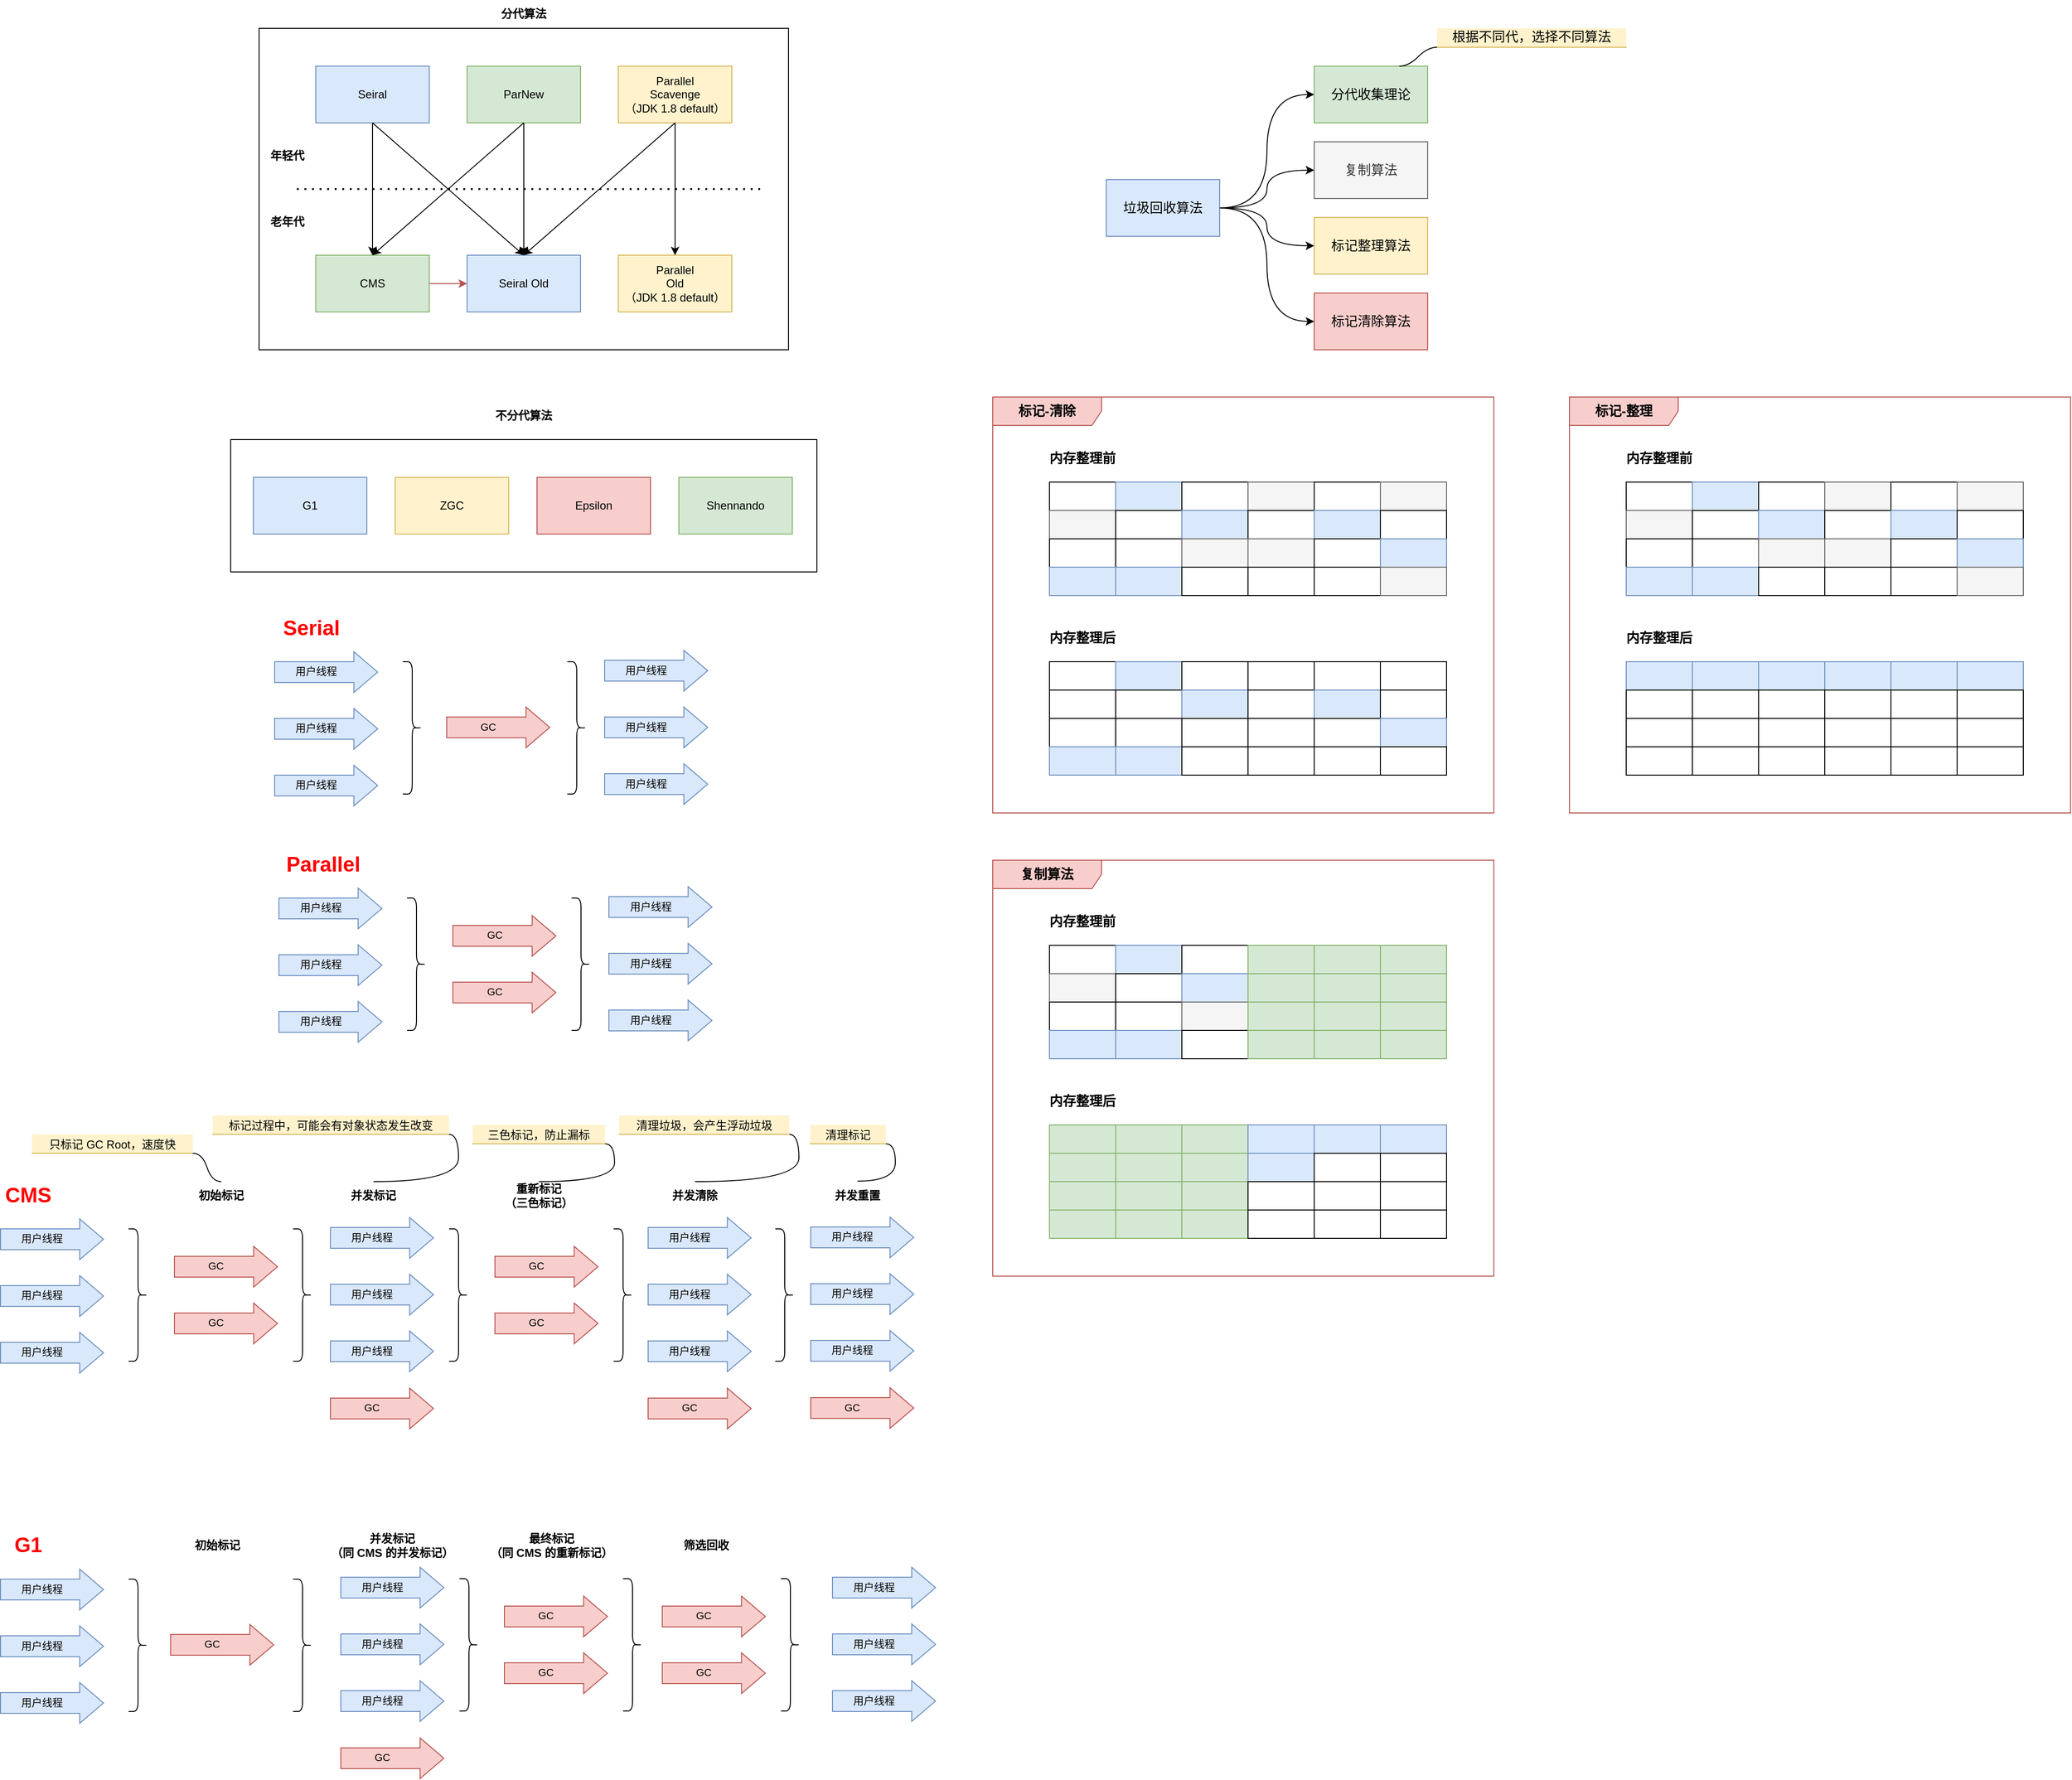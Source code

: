 <mxfile version="20.0.1" type="github">
  <diagram id="1PFcjF8s6i4Pq3PZUs-d" name="Page-1">
    <mxGraphModel dx="2013" dy="738" grid="1" gridSize="10" guides="1" tooltips="1" connect="1" arrows="1" fold="1" page="1" pageScale="1" pageWidth="827" pageHeight="1169" math="0" shadow="0">
      <root>
        <mxCell id="0" />
        <mxCell id="1" parent="0" />
        <mxCell id="j8lpk0enRqLWVNlk2AlS-68" value="标记-清除" style="shape=umlFrame;whiteSpace=wrap;html=1;shadow=0;labelBackgroundColor=none;fontSize=14;fillColor=#f8cecc;width=115;height=30;strokeColor=#b85450;fontStyle=1" parent="1" vertex="1">
          <mxGeometry x="910" y="490" width="530" height="440" as="geometry" />
        </mxCell>
        <mxCell id="j8lpk0enRqLWVNlk2AlS-4" value="" style="group" parent="1" vertex="1" connectable="0">
          <mxGeometry x="104" y="495" width="620" height="180" as="geometry" />
        </mxCell>
        <mxCell id="15FgrxkuGVqEY8UUjRXU-22" value="" style="rounded=0;whiteSpace=wrap;html=1;" parent="j8lpk0enRqLWVNlk2AlS-4" vertex="1">
          <mxGeometry y="40" width="620" height="140" as="geometry" />
        </mxCell>
        <mxCell id="15FgrxkuGVqEY8UUjRXU-18" value="G1" style="rounded=0;whiteSpace=wrap;html=1;fillColor=#dae8fc;strokeColor=#6c8ebf;" parent="j8lpk0enRqLWVNlk2AlS-4" vertex="1">
          <mxGeometry x="24" y="80" width="120" height="60" as="geometry" />
        </mxCell>
        <mxCell id="15FgrxkuGVqEY8UUjRXU-19" value="ZGC" style="rounded=0;whiteSpace=wrap;html=1;fillColor=#fff2cc;strokeColor=#d6b656;" parent="j8lpk0enRqLWVNlk2AlS-4" vertex="1">
          <mxGeometry x="174" y="80" width="120" height="60" as="geometry" />
        </mxCell>
        <mxCell id="15FgrxkuGVqEY8UUjRXU-20" value="Epsilon" style="rounded=0;whiteSpace=wrap;html=1;fillColor=#f8cecc;strokeColor=#b85450;" parent="j8lpk0enRqLWVNlk2AlS-4" vertex="1">
          <mxGeometry x="324" y="80" width="120" height="60" as="geometry" />
        </mxCell>
        <mxCell id="15FgrxkuGVqEY8UUjRXU-21" value="Shennando" style="rounded=0;whiteSpace=wrap;html=1;fillColor=#d5e8d4;strokeColor=#82b366;" parent="j8lpk0enRqLWVNlk2AlS-4" vertex="1">
          <mxGeometry x="474" y="80" width="120" height="60" as="geometry" />
        </mxCell>
        <mxCell id="15FgrxkuGVqEY8UUjRXU-23" value="不分代算法" style="text;html=1;strokeColor=none;fillColor=none;align=center;verticalAlign=middle;whiteSpace=wrap;rounded=0;fontStyle=1" parent="j8lpk0enRqLWVNlk2AlS-4" vertex="1">
          <mxGeometry x="272" width="76" height="30" as="geometry" />
        </mxCell>
        <mxCell id="j8lpk0enRqLWVNlk2AlS-5" value="" style="group" parent="1" vertex="1" connectable="0">
          <mxGeometry x="134" y="70" width="560" height="370" as="geometry" />
        </mxCell>
        <mxCell id="15FgrxkuGVqEY8UUjRXU-17" value="" style="rounded=0;whiteSpace=wrap;html=1;" parent="j8lpk0enRqLWVNlk2AlS-5" vertex="1">
          <mxGeometry y="30" width="560" height="340" as="geometry" />
        </mxCell>
        <mxCell id="15FgrxkuGVqEY8UUjRXU-10" style="edgeStyle=none;rounded=0;orthogonalLoop=1;jettySize=auto;html=1;exitX=0.5;exitY=1;exitDx=0;exitDy=0;" parent="j8lpk0enRqLWVNlk2AlS-5" source="15FgrxkuGVqEY8UUjRXU-1" edge="1">
          <mxGeometry relative="1" as="geometry">
            <mxPoint x="120" y="270" as="targetPoint" />
          </mxGeometry>
        </mxCell>
        <mxCell id="15FgrxkuGVqEY8UUjRXU-1" value="Seiral" style="rounded=0;whiteSpace=wrap;html=1;fillColor=#dae8fc;strokeColor=#6c8ebf;" parent="j8lpk0enRqLWVNlk2AlS-5" vertex="1">
          <mxGeometry x="60" y="70" width="120" height="60" as="geometry" />
        </mxCell>
        <mxCell id="15FgrxkuGVqEY8UUjRXU-2" value="ParNew" style="rounded=0;whiteSpace=wrap;html=1;fillColor=#d5e8d4;strokeColor=#82b366;" parent="j8lpk0enRqLWVNlk2AlS-5" vertex="1">
          <mxGeometry x="220" y="70" width="120" height="60" as="geometry" />
        </mxCell>
        <mxCell id="15FgrxkuGVqEY8UUjRXU-3" value="Parallel&lt;br&gt;Scavenge&lt;br&gt;（JDK 1.8 default）" style="rounded=0;whiteSpace=wrap;html=1;fillColor=#fff2cc;strokeColor=#d6b656;" parent="j8lpk0enRqLWVNlk2AlS-5" vertex="1">
          <mxGeometry x="380" y="70" width="120" height="60" as="geometry" />
        </mxCell>
        <mxCell id="j8lpk0enRqLWVNlk2AlS-197" style="edgeStyle=orthogonalEdgeStyle;curved=1;rounded=0;orthogonalLoop=1;jettySize=auto;html=1;exitX=1;exitY=0.5;exitDx=0;exitDy=0;entryX=0;entryY=0.5;entryDx=0;entryDy=0;labelBackgroundColor=none;fontSize=12;fontColor=#FF0000;startArrow=none;startFill=0;fillColor=#f8cecc;strokeColor=#b85450;" parent="j8lpk0enRqLWVNlk2AlS-5" source="15FgrxkuGVqEY8UUjRXU-4" target="15FgrxkuGVqEY8UUjRXU-5" edge="1">
          <mxGeometry relative="1" as="geometry" />
        </mxCell>
        <mxCell id="15FgrxkuGVqEY8UUjRXU-4" value="CMS" style="rounded=0;whiteSpace=wrap;html=1;fillColor=#d5e8d4;strokeColor=#82b366;" parent="j8lpk0enRqLWVNlk2AlS-5" vertex="1">
          <mxGeometry x="60" y="270" width="120" height="60" as="geometry" />
        </mxCell>
        <mxCell id="15FgrxkuGVqEY8UUjRXU-9" style="edgeStyle=none;rounded=0;orthogonalLoop=1;jettySize=auto;html=1;exitX=0.5;exitY=1;exitDx=0;exitDy=0;entryX=0.5;entryY=0;entryDx=0;entryDy=0;" parent="j8lpk0enRqLWVNlk2AlS-5" source="15FgrxkuGVqEY8UUjRXU-2" target="15FgrxkuGVqEY8UUjRXU-4" edge="1">
          <mxGeometry relative="1" as="geometry" />
        </mxCell>
        <mxCell id="15FgrxkuGVqEY8UUjRXU-5" value="Seiral Old" style="rounded=0;whiteSpace=wrap;html=1;fillColor=#dae8fc;strokeColor=#6c8ebf;" parent="j8lpk0enRqLWVNlk2AlS-5" vertex="1">
          <mxGeometry x="220" y="270" width="120" height="60" as="geometry" />
        </mxCell>
        <mxCell id="15FgrxkuGVqEY8UUjRXU-8" style="rounded=0;orthogonalLoop=1;jettySize=auto;html=1;exitX=0.5;exitY=1;exitDx=0;exitDy=0;entryX=0.5;entryY=0;entryDx=0;entryDy=0;" parent="j8lpk0enRqLWVNlk2AlS-5" source="15FgrxkuGVqEY8UUjRXU-1" target="15FgrxkuGVqEY8UUjRXU-5" edge="1">
          <mxGeometry relative="1" as="geometry" />
        </mxCell>
        <mxCell id="15FgrxkuGVqEY8UUjRXU-12" style="edgeStyle=none;rounded=0;orthogonalLoop=1;jettySize=auto;html=1;exitX=0.5;exitY=1;exitDx=0;exitDy=0;entryX=0.5;entryY=0;entryDx=0;entryDy=0;" parent="j8lpk0enRqLWVNlk2AlS-5" source="15FgrxkuGVqEY8UUjRXU-2" target="15FgrxkuGVqEY8UUjRXU-5" edge="1">
          <mxGeometry relative="1" as="geometry" />
        </mxCell>
        <mxCell id="j8lpk0enRqLWVNlk2AlS-2" style="edgeStyle=none;rounded=0;orthogonalLoop=1;jettySize=auto;html=1;exitX=0.5;exitY=1;exitDx=0;exitDy=0;entryX=0.5;entryY=0;entryDx=0;entryDy=0;labelBackgroundColor=none;fontSize=14;fontColor=#000000;startArrow=none;startFill=0;" parent="j8lpk0enRqLWVNlk2AlS-5" source="15FgrxkuGVqEY8UUjRXU-3" target="15FgrxkuGVqEY8UUjRXU-5" edge="1">
          <mxGeometry relative="1" as="geometry" />
        </mxCell>
        <mxCell id="15FgrxkuGVqEY8UUjRXU-7" value="Parallel&lt;br&gt;Old&lt;br&gt;（JDK 1.8 default）" style="rounded=0;whiteSpace=wrap;html=1;fillColor=#fff2cc;strokeColor=#d6b656;" parent="j8lpk0enRqLWVNlk2AlS-5" vertex="1">
          <mxGeometry x="380" y="270" width="120" height="60" as="geometry" />
        </mxCell>
        <mxCell id="15FgrxkuGVqEY8UUjRXU-11" style="edgeStyle=none;rounded=0;orthogonalLoop=1;jettySize=auto;html=1;exitX=0.5;exitY=1;exitDx=0;exitDy=0;entryX=0.5;entryY=0;entryDx=0;entryDy=0;" parent="j8lpk0enRqLWVNlk2AlS-5" source="15FgrxkuGVqEY8UUjRXU-3" target="15FgrxkuGVqEY8UUjRXU-7" edge="1">
          <mxGeometry relative="1" as="geometry" />
        </mxCell>
        <mxCell id="15FgrxkuGVqEY8UUjRXU-13" value="" style="endArrow=none;dashed=1;html=1;dashPattern=1 3;strokeWidth=2;rounded=0;" parent="j8lpk0enRqLWVNlk2AlS-5" edge="1">
          <mxGeometry width="50" height="50" relative="1" as="geometry">
            <mxPoint x="40" y="200" as="sourcePoint" />
            <mxPoint x="530" y="200" as="targetPoint" />
          </mxGeometry>
        </mxCell>
        <mxCell id="15FgrxkuGVqEY8UUjRXU-14" value="年轻代" style="text;html=1;strokeColor=none;fillColor=none;align=center;verticalAlign=middle;whiteSpace=wrap;rounded=0;fontStyle=1" parent="j8lpk0enRqLWVNlk2AlS-5" vertex="1">
          <mxGeometry y="150" width="60" height="30" as="geometry" />
        </mxCell>
        <mxCell id="15FgrxkuGVqEY8UUjRXU-15" value="老年代" style="text;html=1;strokeColor=none;fillColor=none;align=center;verticalAlign=middle;whiteSpace=wrap;rounded=0;fontStyle=1" parent="j8lpk0enRqLWVNlk2AlS-5" vertex="1">
          <mxGeometry y="220" width="60" height="30" as="geometry" />
        </mxCell>
        <mxCell id="15FgrxkuGVqEY8UUjRXU-16" value="分代算法" style="text;html=1;strokeColor=none;fillColor=none;align=center;verticalAlign=middle;whiteSpace=wrap;rounded=0;fontStyle=1" parent="j8lpk0enRqLWVNlk2AlS-5" vertex="1">
          <mxGeometry x="250" width="60" height="30" as="geometry" />
        </mxCell>
        <mxCell id="j8lpk0enRqLWVNlk2AlS-15" value="" style="group" parent="1" vertex="1" connectable="0">
          <mxGeometry x="1030" y="140" width="340" height="300" as="geometry" />
        </mxCell>
        <mxCell id="j8lpk0enRqLWVNlk2AlS-6" value="垃圾回收算法" style="rounded=0;whiteSpace=wrap;html=1;shadow=0;labelBackgroundColor=none;fontSize=14;fillColor=#dae8fc;strokeColor=#6c8ebf;" parent="j8lpk0enRqLWVNlk2AlS-15" vertex="1">
          <mxGeometry y="120" width="120" height="60" as="geometry" />
        </mxCell>
        <mxCell id="j8lpk0enRqLWVNlk2AlS-7" value="分代收集理论" style="whiteSpace=wrap;html=1;fontSize=14;rounded=0;shadow=0;labelBackgroundColor=none;fillColor=#d5e8d4;strokeColor=#82b366;" parent="j8lpk0enRqLWVNlk2AlS-15" vertex="1">
          <mxGeometry x="220" width="120" height="60" as="geometry" />
        </mxCell>
        <mxCell id="j8lpk0enRqLWVNlk2AlS-8" value="" style="edgeStyle=orthogonalEdgeStyle;rounded=0;orthogonalLoop=1;jettySize=auto;html=1;labelBackgroundColor=none;fontSize=14;fontColor=#000000;startArrow=none;startFill=0;curved=1;entryX=0;entryY=0.5;entryDx=0;entryDy=0;" parent="j8lpk0enRqLWVNlk2AlS-15" source="j8lpk0enRqLWVNlk2AlS-6" target="j8lpk0enRqLWVNlk2AlS-7" edge="1">
          <mxGeometry relative="1" as="geometry" />
        </mxCell>
        <mxCell id="j8lpk0enRqLWVNlk2AlS-9" value="复制算法" style="whiteSpace=wrap;html=1;fontSize=14;fontColor=#333333;rounded=0;shadow=0;labelBackgroundColor=none;fillColor=#f5f5f5;strokeColor=#666666;" parent="j8lpk0enRqLWVNlk2AlS-15" vertex="1">
          <mxGeometry x="220" y="80" width="120" height="60" as="geometry" />
        </mxCell>
        <mxCell id="j8lpk0enRqLWVNlk2AlS-10" value="" style="edgeStyle=orthogonalEdgeStyle;curved=1;rounded=0;orthogonalLoop=1;jettySize=auto;html=1;labelBackgroundColor=none;fontSize=14;fontColor=#000000;startArrow=none;startFill=0;" parent="j8lpk0enRqLWVNlk2AlS-15" source="j8lpk0enRqLWVNlk2AlS-6" target="j8lpk0enRqLWVNlk2AlS-9" edge="1">
          <mxGeometry relative="1" as="geometry" />
        </mxCell>
        <mxCell id="j8lpk0enRqLWVNlk2AlS-11" value="标记整理算法" style="whiteSpace=wrap;html=1;fontSize=14;rounded=0;shadow=0;labelBackgroundColor=none;fillColor=#fff2cc;strokeColor=#d6b656;" parent="j8lpk0enRqLWVNlk2AlS-15" vertex="1">
          <mxGeometry x="220" y="160" width="120" height="60" as="geometry" />
        </mxCell>
        <mxCell id="j8lpk0enRqLWVNlk2AlS-12" value="" style="edgeStyle=orthogonalEdgeStyle;curved=1;rounded=0;orthogonalLoop=1;jettySize=auto;html=1;labelBackgroundColor=none;fontSize=14;fontColor=#000000;startArrow=none;startFill=0;entryX=0;entryY=0.5;entryDx=0;entryDy=0;" parent="j8lpk0enRqLWVNlk2AlS-15" source="j8lpk0enRqLWVNlk2AlS-6" target="j8lpk0enRqLWVNlk2AlS-11" edge="1">
          <mxGeometry relative="1" as="geometry" />
        </mxCell>
        <mxCell id="j8lpk0enRqLWVNlk2AlS-13" value="标记清除算法" style="whiteSpace=wrap;html=1;fontSize=14;rounded=0;shadow=0;labelBackgroundColor=none;fillColor=#f8cecc;strokeColor=#b85450;" parent="j8lpk0enRqLWVNlk2AlS-15" vertex="1">
          <mxGeometry x="220" y="240" width="120" height="60" as="geometry" />
        </mxCell>
        <mxCell id="j8lpk0enRqLWVNlk2AlS-14" style="edgeStyle=orthogonalEdgeStyle;curved=1;rounded=0;orthogonalLoop=1;jettySize=auto;html=1;exitX=1;exitY=0.5;exitDx=0;exitDy=0;entryX=0;entryY=0.5;entryDx=0;entryDy=0;labelBackgroundColor=none;fontSize=14;fontColor=#000000;startArrow=none;startFill=0;" parent="j8lpk0enRqLWVNlk2AlS-15" source="j8lpk0enRqLWVNlk2AlS-6" target="j8lpk0enRqLWVNlk2AlS-13" edge="1">
          <mxGeometry relative="1" as="geometry" />
        </mxCell>
        <mxCell id="j8lpk0enRqLWVNlk2AlS-16" value="" style="rounded=0;whiteSpace=wrap;html=1;shadow=0;labelBackgroundColor=none;fontSize=14;fontColor=#000000;fillColor=default;gradientColor=none;" parent="1" vertex="1">
          <mxGeometry x="970" y="580" width="70" height="30" as="geometry" />
        </mxCell>
        <mxCell id="j8lpk0enRqLWVNlk2AlS-17" value="" style="rounded=0;whiteSpace=wrap;html=1;shadow=0;labelBackgroundColor=none;fontSize=14;fillColor=#dae8fc;strokeColor=#6c8ebf;" parent="1" vertex="1">
          <mxGeometry x="1040" y="580" width="70" height="30" as="geometry" />
        </mxCell>
        <mxCell id="j8lpk0enRqLWVNlk2AlS-18" value="" style="rounded=0;whiteSpace=wrap;html=1;shadow=0;labelBackgroundColor=none;fontSize=14;fontColor=#000000;fillColor=default;gradientColor=none;" parent="1" vertex="1">
          <mxGeometry x="1110" y="580" width="70" height="30" as="geometry" />
        </mxCell>
        <mxCell id="j8lpk0enRqLWVNlk2AlS-19" value="" style="rounded=0;whiteSpace=wrap;html=1;shadow=0;labelBackgroundColor=none;fontSize=14;fontColor=#333333;fillColor=#f5f5f5;strokeColor=#666666;" parent="1" vertex="1">
          <mxGeometry x="1180" y="580" width="70" height="30" as="geometry" />
        </mxCell>
        <mxCell id="j8lpk0enRqLWVNlk2AlS-20" value="" style="rounded=0;whiteSpace=wrap;html=1;shadow=0;labelBackgroundColor=none;fontSize=14;fontColor=#000000;fillColor=default;gradientColor=none;" parent="1" vertex="1">
          <mxGeometry x="1250" y="580" width="70" height="30" as="geometry" />
        </mxCell>
        <mxCell id="j8lpk0enRqLWVNlk2AlS-22" value="" style="rounded=0;whiteSpace=wrap;html=1;shadow=0;labelBackgroundColor=none;fontSize=14;fontColor=#333333;fillColor=#f5f5f5;strokeColor=#666666;" parent="1" vertex="1">
          <mxGeometry x="970" y="610" width="70" height="30" as="geometry" />
        </mxCell>
        <mxCell id="j8lpk0enRqLWVNlk2AlS-23" value="" style="rounded=0;whiteSpace=wrap;html=1;shadow=0;labelBackgroundColor=none;fontSize=14;fontColor=#000000;fillColor=default;gradientColor=none;" parent="1" vertex="1">
          <mxGeometry x="1040" y="610" width="70" height="30" as="geometry" />
        </mxCell>
        <mxCell id="j8lpk0enRqLWVNlk2AlS-24" value="" style="rounded=0;whiteSpace=wrap;html=1;shadow=0;labelBackgroundColor=none;fontSize=14;fillColor=#dae8fc;strokeColor=#6c8ebf;" parent="1" vertex="1">
          <mxGeometry x="1110" y="610" width="70" height="30" as="geometry" />
        </mxCell>
        <mxCell id="j8lpk0enRqLWVNlk2AlS-25" value="" style="rounded=0;whiteSpace=wrap;html=1;shadow=0;labelBackgroundColor=none;fontSize=14;fontColor=#000000;fillColor=default;gradientColor=none;" parent="1" vertex="1">
          <mxGeometry x="1180" y="610" width="70" height="30" as="geometry" />
        </mxCell>
        <mxCell id="j8lpk0enRqLWVNlk2AlS-26" value="" style="rounded=0;whiteSpace=wrap;html=1;shadow=0;labelBackgroundColor=none;fontSize=14;fillColor=#dae8fc;strokeColor=#6c8ebf;" parent="1" vertex="1">
          <mxGeometry x="1250" y="610" width="70" height="30" as="geometry" />
        </mxCell>
        <mxCell id="j8lpk0enRqLWVNlk2AlS-27" value="" style="rounded=0;whiteSpace=wrap;html=1;shadow=0;labelBackgroundColor=none;fontSize=14;fontColor=#000000;fillColor=default;gradientColor=none;" parent="1" vertex="1">
          <mxGeometry x="970" y="640" width="70" height="30" as="geometry" />
        </mxCell>
        <mxCell id="j8lpk0enRqLWVNlk2AlS-28" value="" style="rounded=0;whiteSpace=wrap;html=1;shadow=0;labelBackgroundColor=none;fontSize=14;fontColor=#000000;fillColor=default;gradientColor=none;" parent="1" vertex="1">
          <mxGeometry x="1040" y="640" width="70" height="30" as="geometry" />
        </mxCell>
        <mxCell id="j8lpk0enRqLWVNlk2AlS-29" value="" style="rounded=0;whiteSpace=wrap;html=1;shadow=0;labelBackgroundColor=none;fontSize=14;fontColor=#333333;fillColor=#f5f5f5;strokeColor=#666666;" parent="1" vertex="1">
          <mxGeometry x="1110" y="640" width="70" height="30" as="geometry" />
        </mxCell>
        <mxCell id="j8lpk0enRqLWVNlk2AlS-30" value="" style="rounded=0;whiteSpace=wrap;html=1;shadow=0;labelBackgroundColor=none;fontSize=14;fontColor=#333333;fillColor=#f5f5f5;strokeColor=#666666;" parent="1" vertex="1">
          <mxGeometry x="1180" y="640" width="70" height="30" as="geometry" />
        </mxCell>
        <mxCell id="j8lpk0enRqLWVNlk2AlS-31" value="" style="rounded=0;whiteSpace=wrap;html=1;shadow=0;labelBackgroundColor=none;fontSize=14;fontColor=#000000;fillColor=default;gradientColor=none;" parent="1" vertex="1">
          <mxGeometry x="1250" y="640" width="70" height="30" as="geometry" />
        </mxCell>
        <mxCell id="j8lpk0enRqLWVNlk2AlS-32" value="" style="rounded=0;whiteSpace=wrap;html=1;shadow=0;labelBackgroundColor=none;fontSize=14;fontColor=#333333;fillColor=#f5f5f5;strokeColor=#666666;" parent="1" vertex="1">
          <mxGeometry x="1320" y="580" width="70" height="30" as="geometry" />
        </mxCell>
        <mxCell id="j8lpk0enRqLWVNlk2AlS-33" value="" style="rounded=0;whiteSpace=wrap;html=1;shadow=0;labelBackgroundColor=none;fontSize=14;fontColor=#000000;fillColor=default;gradientColor=none;" parent="1" vertex="1">
          <mxGeometry x="1320" y="610" width="70" height="30" as="geometry" />
        </mxCell>
        <mxCell id="j8lpk0enRqLWVNlk2AlS-34" value="" style="rounded=0;whiteSpace=wrap;html=1;shadow=0;labelBackgroundColor=none;fontSize=14;fillColor=#dae8fc;strokeColor=#6c8ebf;" parent="1" vertex="1">
          <mxGeometry x="1320" y="640" width="70" height="30" as="geometry" />
        </mxCell>
        <mxCell id="j8lpk0enRqLWVNlk2AlS-35" value="" style="rounded=0;whiteSpace=wrap;html=1;shadow=0;labelBackgroundColor=none;fontSize=14;fillColor=#dae8fc;strokeColor=#6c8ebf;" parent="1" vertex="1">
          <mxGeometry x="970" y="670" width="70" height="30" as="geometry" />
        </mxCell>
        <mxCell id="j8lpk0enRqLWVNlk2AlS-36" value="" style="rounded=0;whiteSpace=wrap;html=1;shadow=0;labelBackgroundColor=none;fontSize=14;fillColor=#dae8fc;strokeColor=#6c8ebf;" parent="1" vertex="1">
          <mxGeometry x="1040" y="670" width="70" height="30" as="geometry" />
        </mxCell>
        <mxCell id="j8lpk0enRqLWVNlk2AlS-37" value="" style="rounded=0;whiteSpace=wrap;html=1;shadow=0;labelBackgroundColor=none;fontSize=14;fontColor=#000000;fillColor=default;gradientColor=none;" parent="1" vertex="1">
          <mxGeometry x="1110" y="670" width="70" height="30" as="geometry" />
        </mxCell>
        <mxCell id="j8lpk0enRqLWVNlk2AlS-38" value="" style="rounded=0;whiteSpace=wrap;html=1;shadow=0;labelBackgroundColor=none;fontSize=14;fontColor=#000000;fillColor=default;gradientColor=none;" parent="1" vertex="1">
          <mxGeometry x="1180" y="670" width="70" height="30" as="geometry" />
        </mxCell>
        <mxCell id="j8lpk0enRqLWVNlk2AlS-39" value="" style="rounded=0;whiteSpace=wrap;html=1;shadow=0;labelBackgroundColor=none;fontSize=14;fontColor=#000000;fillColor=default;gradientColor=none;" parent="1" vertex="1">
          <mxGeometry x="1250" y="670" width="70" height="30" as="geometry" />
        </mxCell>
        <mxCell id="j8lpk0enRqLWVNlk2AlS-40" value="" style="rounded=0;whiteSpace=wrap;html=1;shadow=0;labelBackgroundColor=none;fontSize=14;fontColor=#333333;fillColor=#f5f5f5;strokeColor=#666666;" parent="1" vertex="1">
          <mxGeometry x="1320" y="670" width="70" height="30" as="geometry" />
        </mxCell>
        <mxCell id="j8lpk0enRqLWVNlk2AlS-41" value="" style="rounded=0;whiteSpace=wrap;html=1;shadow=0;labelBackgroundColor=none;fontSize=14;fontColor=#000000;fillColor=default;gradientColor=none;" parent="1" vertex="1">
          <mxGeometry x="970" y="770" width="70" height="30" as="geometry" />
        </mxCell>
        <mxCell id="j8lpk0enRqLWVNlk2AlS-42" value="" style="rounded=0;whiteSpace=wrap;html=1;shadow=0;labelBackgroundColor=none;fontSize=14;fillColor=#dae8fc;strokeColor=#6c8ebf;" parent="1" vertex="1">
          <mxGeometry x="1040" y="770" width="70" height="30" as="geometry" />
        </mxCell>
        <mxCell id="j8lpk0enRqLWVNlk2AlS-43" value="" style="rounded=0;whiteSpace=wrap;html=1;shadow=0;labelBackgroundColor=none;fontSize=14;fontColor=#000000;fillColor=default;gradientColor=none;" parent="1" vertex="1">
          <mxGeometry x="1110" y="770" width="70" height="30" as="geometry" />
        </mxCell>
        <mxCell id="j8lpk0enRqLWVNlk2AlS-44" value="" style="rounded=0;whiteSpace=wrap;html=1;shadow=0;labelBackgroundColor=none;fontSize=14;" parent="1" vertex="1">
          <mxGeometry x="1180" y="770" width="70" height="30" as="geometry" />
        </mxCell>
        <mxCell id="j8lpk0enRqLWVNlk2AlS-45" value="" style="rounded=0;whiteSpace=wrap;html=1;shadow=0;labelBackgroundColor=none;fontSize=14;fontColor=#000000;fillColor=default;gradientColor=none;" parent="1" vertex="1">
          <mxGeometry x="1250" y="770" width="70" height="30" as="geometry" />
        </mxCell>
        <mxCell id="j8lpk0enRqLWVNlk2AlS-46" value="" style="rounded=0;whiteSpace=wrap;html=1;shadow=0;labelBackgroundColor=none;fontSize=14;fontColor=#000000;fillColor=default;gradientColor=none;" parent="1" vertex="1">
          <mxGeometry x="970" y="800" width="70" height="30" as="geometry" />
        </mxCell>
        <mxCell id="j8lpk0enRqLWVNlk2AlS-47" value="" style="rounded=0;whiteSpace=wrap;html=1;shadow=0;labelBackgroundColor=none;fontSize=14;fontColor=#000000;fillColor=default;gradientColor=none;" parent="1" vertex="1">
          <mxGeometry x="1040" y="800" width="70" height="30" as="geometry" />
        </mxCell>
        <mxCell id="j8lpk0enRqLWVNlk2AlS-48" value="" style="rounded=0;whiteSpace=wrap;html=1;shadow=0;labelBackgroundColor=none;fontSize=14;fillColor=#dae8fc;strokeColor=#6c8ebf;" parent="1" vertex="1">
          <mxGeometry x="1110" y="800" width="70" height="30" as="geometry" />
        </mxCell>
        <mxCell id="j8lpk0enRqLWVNlk2AlS-49" value="" style="rounded=0;whiteSpace=wrap;html=1;shadow=0;labelBackgroundColor=none;fontSize=14;fontColor=#000000;fillColor=default;gradientColor=none;" parent="1" vertex="1">
          <mxGeometry x="1180" y="800" width="70" height="30" as="geometry" />
        </mxCell>
        <mxCell id="j8lpk0enRqLWVNlk2AlS-50" value="" style="rounded=0;whiteSpace=wrap;html=1;shadow=0;labelBackgroundColor=none;fontSize=14;fillColor=#dae8fc;strokeColor=#6c8ebf;" parent="1" vertex="1">
          <mxGeometry x="1250" y="800" width="70" height="30" as="geometry" />
        </mxCell>
        <mxCell id="j8lpk0enRqLWVNlk2AlS-51" value="" style="rounded=0;whiteSpace=wrap;html=1;shadow=0;labelBackgroundColor=none;fontSize=14;fontColor=#000000;fillColor=default;gradientColor=none;" parent="1" vertex="1">
          <mxGeometry x="970" y="830" width="70" height="30" as="geometry" />
        </mxCell>
        <mxCell id="j8lpk0enRqLWVNlk2AlS-52" value="" style="rounded=0;whiteSpace=wrap;html=1;shadow=0;labelBackgroundColor=none;fontSize=14;fontColor=#000000;fillColor=default;gradientColor=none;" parent="1" vertex="1">
          <mxGeometry x="1040" y="830" width="70" height="30" as="geometry" />
        </mxCell>
        <mxCell id="j8lpk0enRqLWVNlk2AlS-53" value="" style="rounded=0;whiteSpace=wrap;html=1;shadow=0;labelBackgroundColor=none;fontSize=14;fontColor=#000000;fillColor=default;gradientColor=none;" parent="1" vertex="1">
          <mxGeometry x="1110" y="830" width="70" height="30" as="geometry" />
        </mxCell>
        <mxCell id="j8lpk0enRqLWVNlk2AlS-54" value="" style="rounded=0;whiteSpace=wrap;html=1;shadow=0;labelBackgroundColor=none;fontSize=14;fontColor=#000000;fillColor=default;gradientColor=none;" parent="1" vertex="1">
          <mxGeometry x="1180" y="830" width="70" height="30" as="geometry" />
        </mxCell>
        <mxCell id="j8lpk0enRqLWVNlk2AlS-55" value="" style="rounded=0;whiteSpace=wrap;html=1;shadow=0;labelBackgroundColor=none;fontSize=14;fontColor=#000000;fillColor=default;gradientColor=none;" parent="1" vertex="1">
          <mxGeometry x="1250" y="830" width="70" height="30" as="geometry" />
        </mxCell>
        <mxCell id="j8lpk0enRqLWVNlk2AlS-56" value="" style="rounded=0;whiteSpace=wrap;html=1;shadow=0;labelBackgroundColor=none;fontSize=14;" parent="1" vertex="1">
          <mxGeometry x="1320" y="770" width="70" height="30" as="geometry" />
        </mxCell>
        <mxCell id="j8lpk0enRqLWVNlk2AlS-57" value="" style="rounded=0;whiteSpace=wrap;html=1;shadow=0;labelBackgroundColor=none;fontSize=14;fontColor=#000000;fillColor=default;gradientColor=none;" parent="1" vertex="1">
          <mxGeometry x="1320" y="800" width="70" height="30" as="geometry" />
        </mxCell>
        <mxCell id="j8lpk0enRqLWVNlk2AlS-58" value="" style="rounded=0;whiteSpace=wrap;html=1;shadow=0;labelBackgroundColor=none;fontSize=14;fillColor=#dae8fc;strokeColor=#6c8ebf;" parent="1" vertex="1">
          <mxGeometry x="1320" y="830" width="70" height="30" as="geometry" />
        </mxCell>
        <mxCell id="j8lpk0enRqLWVNlk2AlS-59" value="" style="rounded=0;whiteSpace=wrap;html=1;shadow=0;labelBackgroundColor=none;fontSize=14;fillColor=#dae8fc;strokeColor=#6c8ebf;" parent="1" vertex="1">
          <mxGeometry x="970" y="860" width="70" height="30" as="geometry" />
        </mxCell>
        <mxCell id="j8lpk0enRqLWVNlk2AlS-60" value="" style="rounded=0;whiteSpace=wrap;html=1;shadow=0;labelBackgroundColor=none;fontSize=14;fillColor=#dae8fc;strokeColor=#6c8ebf;" parent="1" vertex="1">
          <mxGeometry x="1040" y="860" width="70" height="30" as="geometry" />
        </mxCell>
        <mxCell id="j8lpk0enRqLWVNlk2AlS-61" value="" style="rounded=0;whiteSpace=wrap;html=1;shadow=0;labelBackgroundColor=none;fontSize=14;fontColor=#000000;fillColor=default;gradientColor=none;" parent="1" vertex="1">
          <mxGeometry x="1110" y="860" width="70" height="30" as="geometry" />
        </mxCell>
        <mxCell id="j8lpk0enRqLWVNlk2AlS-62" value="" style="rounded=0;whiteSpace=wrap;html=1;shadow=0;labelBackgroundColor=none;fontSize=14;fontColor=#000000;fillColor=default;gradientColor=none;" parent="1" vertex="1">
          <mxGeometry x="1180" y="860" width="70" height="30" as="geometry" />
        </mxCell>
        <mxCell id="j8lpk0enRqLWVNlk2AlS-63" value="" style="rounded=0;whiteSpace=wrap;html=1;shadow=0;labelBackgroundColor=none;fontSize=14;fontColor=#000000;fillColor=default;gradientColor=none;" parent="1" vertex="1">
          <mxGeometry x="1250" y="860" width="70" height="30" as="geometry" />
        </mxCell>
        <mxCell id="j8lpk0enRqLWVNlk2AlS-64" value="" style="rounded=0;whiteSpace=wrap;html=1;shadow=0;labelBackgroundColor=none;fontSize=14;fontColor=#000000;fillColor=default;gradientColor=none;" parent="1" vertex="1">
          <mxGeometry x="1320" y="860" width="70" height="30" as="geometry" />
        </mxCell>
        <mxCell id="j8lpk0enRqLWVNlk2AlS-66" value="内存整理前" style="text;html=1;strokeColor=none;fillColor=none;align=center;verticalAlign=middle;whiteSpace=wrap;rounded=0;shadow=0;labelBackgroundColor=none;fontSize=14;fontColor=#000000;fontStyle=1" parent="1" vertex="1">
          <mxGeometry x="960" y="540" width="90" height="30" as="geometry" />
        </mxCell>
        <mxCell id="j8lpk0enRqLWVNlk2AlS-67" value="内存整理后" style="text;html=1;strokeColor=none;fillColor=none;align=center;verticalAlign=middle;whiteSpace=wrap;rounded=0;shadow=0;labelBackgroundColor=none;fontSize=14;fontColor=#000000;fontStyle=1" parent="1" vertex="1">
          <mxGeometry x="960" y="730" width="90" height="30" as="geometry" />
        </mxCell>
        <mxCell id="j8lpk0enRqLWVNlk2AlS-69" value="标记-整理" style="shape=umlFrame;whiteSpace=wrap;html=1;shadow=0;labelBackgroundColor=none;fontSize=14;fillColor=#f8cecc;width=115;height=30;strokeColor=#b85450;fontStyle=1" parent="1" vertex="1">
          <mxGeometry x="1520" y="490" width="530" height="440" as="geometry" />
        </mxCell>
        <mxCell id="j8lpk0enRqLWVNlk2AlS-70" value="" style="rounded=0;whiteSpace=wrap;html=1;shadow=0;labelBackgroundColor=none;fontSize=14;fontColor=#000000;fillColor=default;gradientColor=none;" parent="1" vertex="1">
          <mxGeometry x="1580" y="580" width="70" height="30" as="geometry" />
        </mxCell>
        <mxCell id="j8lpk0enRqLWVNlk2AlS-71" value="" style="rounded=0;whiteSpace=wrap;html=1;shadow=0;labelBackgroundColor=none;fontSize=14;fillColor=#dae8fc;strokeColor=#6c8ebf;" parent="1" vertex="1">
          <mxGeometry x="1650" y="580" width="70" height="30" as="geometry" />
        </mxCell>
        <mxCell id="j8lpk0enRqLWVNlk2AlS-72" value="" style="rounded=0;whiteSpace=wrap;html=1;shadow=0;labelBackgroundColor=none;fontSize=14;fontColor=#000000;fillColor=default;gradientColor=none;" parent="1" vertex="1">
          <mxGeometry x="1720" y="580" width="70" height="30" as="geometry" />
        </mxCell>
        <mxCell id="j8lpk0enRqLWVNlk2AlS-73" value="" style="rounded=0;whiteSpace=wrap;html=1;shadow=0;labelBackgroundColor=none;fontSize=14;fontColor=#333333;fillColor=#f5f5f5;strokeColor=#666666;" parent="1" vertex="1">
          <mxGeometry x="1790" y="580" width="70" height="30" as="geometry" />
        </mxCell>
        <mxCell id="j8lpk0enRqLWVNlk2AlS-74" value="" style="rounded=0;whiteSpace=wrap;html=1;shadow=0;labelBackgroundColor=none;fontSize=14;fontColor=#000000;fillColor=default;gradientColor=none;" parent="1" vertex="1">
          <mxGeometry x="1860" y="580" width="70" height="30" as="geometry" />
        </mxCell>
        <mxCell id="j8lpk0enRqLWVNlk2AlS-75" value="" style="rounded=0;whiteSpace=wrap;html=1;shadow=0;labelBackgroundColor=none;fontSize=14;fontColor=#333333;fillColor=#f5f5f5;strokeColor=#666666;" parent="1" vertex="1">
          <mxGeometry x="1580" y="610" width="70" height="30" as="geometry" />
        </mxCell>
        <mxCell id="j8lpk0enRqLWVNlk2AlS-76" value="" style="rounded=0;whiteSpace=wrap;html=1;shadow=0;labelBackgroundColor=none;fontSize=14;fontColor=#000000;fillColor=default;gradientColor=none;" parent="1" vertex="1">
          <mxGeometry x="1650" y="610" width="70" height="30" as="geometry" />
        </mxCell>
        <mxCell id="j8lpk0enRqLWVNlk2AlS-77" value="" style="rounded=0;whiteSpace=wrap;html=1;shadow=0;labelBackgroundColor=none;fontSize=14;fillColor=#dae8fc;strokeColor=#6c8ebf;" parent="1" vertex="1">
          <mxGeometry x="1720" y="610" width="70" height="30" as="geometry" />
        </mxCell>
        <mxCell id="j8lpk0enRqLWVNlk2AlS-78" value="" style="rounded=0;whiteSpace=wrap;html=1;shadow=0;labelBackgroundColor=none;fontSize=14;fontColor=#000000;fillColor=default;gradientColor=none;" parent="1" vertex="1">
          <mxGeometry x="1790" y="610" width="70" height="30" as="geometry" />
        </mxCell>
        <mxCell id="j8lpk0enRqLWVNlk2AlS-79" value="" style="rounded=0;whiteSpace=wrap;html=1;shadow=0;labelBackgroundColor=none;fontSize=14;fillColor=#dae8fc;strokeColor=#6c8ebf;" parent="1" vertex="1">
          <mxGeometry x="1860" y="610" width="70" height="30" as="geometry" />
        </mxCell>
        <mxCell id="j8lpk0enRqLWVNlk2AlS-80" value="" style="rounded=0;whiteSpace=wrap;html=1;shadow=0;labelBackgroundColor=none;fontSize=14;fontColor=#000000;fillColor=default;gradientColor=none;" parent="1" vertex="1">
          <mxGeometry x="1580" y="640" width="70" height="30" as="geometry" />
        </mxCell>
        <mxCell id="j8lpk0enRqLWVNlk2AlS-81" value="" style="rounded=0;whiteSpace=wrap;html=1;shadow=0;labelBackgroundColor=none;fontSize=14;fontColor=#000000;fillColor=default;gradientColor=none;" parent="1" vertex="1">
          <mxGeometry x="1650" y="640" width="70" height="30" as="geometry" />
        </mxCell>
        <mxCell id="j8lpk0enRqLWVNlk2AlS-82" value="" style="rounded=0;whiteSpace=wrap;html=1;shadow=0;labelBackgroundColor=none;fontSize=14;fontColor=#333333;fillColor=#f5f5f5;strokeColor=#666666;" parent="1" vertex="1">
          <mxGeometry x="1720" y="640" width="70" height="30" as="geometry" />
        </mxCell>
        <mxCell id="j8lpk0enRqLWVNlk2AlS-83" value="" style="rounded=0;whiteSpace=wrap;html=1;shadow=0;labelBackgroundColor=none;fontSize=14;fontColor=#333333;fillColor=#f5f5f5;strokeColor=#666666;" parent="1" vertex="1">
          <mxGeometry x="1790" y="640" width="70" height="30" as="geometry" />
        </mxCell>
        <mxCell id="j8lpk0enRqLWVNlk2AlS-84" value="" style="rounded=0;whiteSpace=wrap;html=1;shadow=0;labelBackgroundColor=none;fontSize=14;fontColor=#000000;fillColor=default;gradientColor=none;" parent="1" vertex="1">
          <mxGeometry x="1860" y="640" width="70" height="30" as="geometry" />
        </mxCell>
        <mxCell id="j8lpk0enRqLWVNlk2AlS-85" value="" style="rounded=0;whiteSpace=wrap;html=1;shadow=0;labelBackgroundColor=none;fontSize=14;fontColor=#333333;fillColor=#f5f5f5;strokeColor=#666666;" parent="1" vertex="1">
          <mxGeometry x="1930" y="580" width="70" height="30" as="geometry" />
        </mxCell>
        <mxCell id="j8lpk0enRqLWVNlk2AlS-86" value="" style="rounded=0;whiteSpace=wrap;html=1;shadow=0;labelBackgroundColor=none;fontSize=14;fontColor=#000000;fillColor=default;gradientColor=none;" parent="1" vertex="1">
          <mxGeometry x="1930" y="610" width="70" height="30" as="geometry" />
        </mxCell>
        <mxCell id="j8lpk0enRqLWVNlk2AlS-87" value="" style="rounded=0;whiteSpace=wrap;html=1;shadow=0;labelBackgroundColor=none;fontSize=14;fillColor=#dae8fc;strokeColor=#6c8ebf;" parent="1" vertex="1">
          <mxGeometry x="1930" y="640" width="70" height="30" as="geometry" />
        </mxCell>
        <mxCell id="j8lpk0enRqLWVNlk2AlS-88" value="" style="rounded=0;whiteSpace=wrap;html=1;shadow=0;labelBackgroundColor=none;fontSize=14;fillColor=#dae8fc;strokeColor=#6c8ebf;" parent="1" vertex="1">
          <mxGeometry x="1580" y="670" width="70" height="30" as="geometry" />
        </mxCell>
        <mxCell id="j8lpk0enRqLWVNlk2AlS-89" value="" style="rounded=0;whiteSpace=wrap;html=1;shadow=0;labelBackgroundColor=none;fontSize=14;fillColor=#dae8fc;strokeColor=#6c8ebf;" parent="1" vertex="1">
          <mxGeometry x="1650" y="670" width="70" height="30" as="geometry" />
        </mxCell>
        <mxCell id="j8lpk0enRqLWVNlk2AlS-90" value="" style="rounded=0;whiteSpace=wrap;html=1;shadow=0;labelBackgroundColor=none;fontSize=14;fontColor=#000000;fillColor=default;gradientColor=none;" parent="1" vertex="1">
          <mxGeometry x="1720" y="670" width="70" height="30" as="geometry" />
        </mxCell>
        <mxCell id="j8lpk0enRqLWVNlk2AlS-91" value="" style="rounded=0;whiteSpace=wrap;html=1;shadow=0;labelBackgroundColor=none;fontSize=14;fontColor=#000000;fillColor=default;gradientColor=none;" parent="1" vertex="1">
          <mxGeometry x="1790" y="670" width="70" height="30" as="geometry" />
        </mxCell>
        <mxCell id="j8lpk0enRqLWVNlk2AlS-92" value="" style="rounded=0;whiteSpace=wrap;html=1;shadow=0;labelBackgroundColor=none;fontSize=14;fontColor=#000000;fillColor=default;gradientColor=none;" parent="1" vertex="1">
          <mxGeometry x="1860" y="670" width="70" height="30" as="geometry" />
        </mxCell>
        <mxCell id="j8lpk0enRqLWVNlk2AlS-93" value="" style="rounded=0;whiteSpace=wrap;html=1;shadow=0;labelBackgroundColor=none;fontSize=14;fontColor=#333333;fillColor=#f5f5f5;strokeColor=#666666;" parent="1" vertex="1">
          <mxGeometry x="1930" y="670" width="70" height="30" as="geometry" />
        </mxCell>
        <mxCell id="j8lpk0enRqLWVNlk2AlS-94" value="" style="rounded=0;whiteSpace=wrap;html=1;shadow=0;labelBackgroundColor=none;fontSize=14;fillColor=#dae8fc;strokeColor=#6c8ebf;" parent="1" vertex="1">
          <mxGeometry x="1580" y="770" width="70" height="30" as="geometry" />
        </mxCell>
        <mxCell id="j8lpk0enRqLWVNlk2AlS-95" value="" style="rounded=0;whiteSpace=wrap;html=1;shadow=0;labelBackgroundColor=none;fontSize=14;fillColor=#dae8fc;strokeColor=#6c8ebf;" parent="1" vertex="1">
          <mxGeometry x="1650" y="770" width="70" height="30" as="geometry" />
        </mxCell>
        <mxCell id="j8lpk0enRqLWVNlk2AlS-96" value="" style="rounded=0;whiteSpace=wrap;html=1;shadow=0;labelBackgroundColor=none;fontSize=14;fillColor=#dae8fc;strokeColor=#6c8ebf;" parent="1" vertex="1">
          <mxGeometry x="1720" y="770" width="70" height="30" as="geometry" />
        </mxCell>
        <mxCell id="j8lpk0enRqLWVNlk2AlS-97" value="" style="rounded=0;whiteSpace=wrap;html=1;shadow=0;labelBackgroundColor=none;fontSize=14;fillColor=#dae8fc;strokeColor=#6c8ebf;" parent="1" vertex="1">
          <mxGeometry x="1790" y="770" width="70" height="30" as="geometry" />
        </mxCell>
        <mxCell id="j8lpk0enRqLWVNlk2AlS-98" value="" style="rounded=0;whiteSpace=wrap;html=1;shadow=0;labelBackgroundColor=none;fontSize=14;fillColor=#dae8fc;strokeColor=#6c8ebf;" parent="1" vertex="1">
          <mxGeometry x="1860" y="770" width="70" height="30" as="geometry" />
        </mxCell>
        <mxCell id="j8lpk0enRqLWVNlk2AlS-99" value="" style="rounded=0;whiteSpace=wrap;html=1;shadow=0;labelBackgroundColor=none;fontSize=14;fontColor=#000000;fillColor=default;gradientColor=none;" parent="1" vertex="1">
          <mxGeometry x="1580" y="800" width="70" height="30" as="geometry" />
        </mxCell>
        <mxCell id="j8lpk0enRqLWVNlk2AlS-100" value="" style="rounded=0;whiteSpace=wrap;html=1;shadow=0;labelBackgroundColor=none;fontSize=14;fontColor=#000000;fillColor=default;gradientColor=none;" parent="1" vertex="1">
          <mxGeometry x="1650" y="800" width="70" height="30" as="geometry" />
        </mxCell>
        <mxCell id="j8lpk0enRqLWVNlk2AlS-101" value="" style="rounded=0;whiteSpace=wrap;html=1;shadow=0;labelBackgroundColor=none;fontSize=14;" parent="1" vertex="1">
          <mxGeometry x="1720" y="800" width="70" height="30" as="geometry" />
        </mxCell>
        <mxCell id="j8lpk0enRqLWVNlk2AlS-102" value="" style="rounded=0;whiteSpace=wrap;html=1;shadow=0;labelBackgroundColor=none;fontSize=14;fontColor=#000000;fillColor=default;gradientColor=none;" parent="1" vertex="1">
          <mxGeometry x="1790" y="800" width="70" height="30" as="geometry" />
        </mxCell>
        <mxCell id="j8lpk0enRqLWVNlk2AlS-103" value="" style="rounded=0;whiteSpace=wrap;html=1;shadow=0;labelBackgroundColor=none;fontSize=14;" parent="1" vertex="1">
          <mxGeometry x="1860" y="800" width="70" height="30" as="geometry" />
        </mxCell>
        <mxCell id="j8lpk0enRqLWVNlk2AlS-104" value="" style="rounded=0;whiteSpace=wrap;html=1;shadow=0;labelBackgroundColor=none;fontSize=14;fontColor=#000000;fillColor=default;gradientColor=none;" parent="1" vertex="1">
          <mxGeometry x="1580" y="830" width="70" height="30" as="geometry" />
        </mxCell>
        <mxCell id="j8lpk0enRqLWVNlk2AlS-105" value="" style="rounded=0;whiteSpace=wrap;html=1;shadow=0;labelBackgroundColor=none;fontSize=14;fontColor=#000000;fillColor=default;gradientColor=none;" parent="1" vertex="1">
          <mxGeometry x="1650" y="830" width="70" height="30" as="geometry" />
        </mxCell>
        <mxCell id="j8lpk0enRqLWVNlk2AlS-106" value="" style="rounded=0;whiteSpace=wrap;html=1;shadow=0;labelBackgroundColor=none;fontSize=14;fontColor=#000000;fillColor=default;gradientColor=none;" parent="1" vertex="1">
          <mxGeometry x="1720" y="830" width="70" height="30" as="geometry" />
        </mxCell>
        <mxCell id="j8lpk0enRqLWVNlk2AlS-107" value="" style="rounded=0;whiteSpace=wrap;html=1;shadow=0;labelBackgroundColor=none;fontSize=14;fontColor=#000000;fillColor=default;gradientColor=none;" parent="1" vertex="1">
          <mxGeometry x="1790" y="830" width="70" height="30" as="geometry" />
        </mxCell>
        <mxCell id="j8lpk0enRqLWVNlk2AlS-108" value="" style="rounded=0;whiteSpace=wrap;html=1;shadow=0;labelBackgroundColor=none;fontSize=14;fontColor=#000000;fillColor=default;gradientColor=none;" parent="1" vertex="1">
          <mxGeometry x="1860" y="830" width="70" height="30" as="geometry" />
        </mxCell>
        <mxCell id="j8lpk0enRqLWVNlk2AlS-109" value="" style="rounded=0;whiteSpace=wrap;html=1;shadow=0;labelBackgroundColor=none;fontSize=14;fillColor=#dae8fc;strokeColor=#6c8ebf;" parent="1" vertex="1">
          <mxGeometry x="1930" y="770" width="70" height="30" as="geometry" />
        </mxCell>
        <mxCell id="j8lpk0enRqLWVNlk2AlS-110" value="" style="rounded=0;whiteSpace=wrap;html=1;shadow=0;labelBackgroundColor=none;fontSize=14;fontColor=#000000;fillColor=default;gradientColor=none;" parent="1" vertex="1">
          <mxGeometry x="1930" y="800" width="70" height="30" as="geometry" />
        </mxCell>
        <mxCell id="j8lpk0enRqLWVNlk2AlS-111" value="" style="rounded=0;whiteSpace=wrap;html=1;shadow=0;labelBackgroundColor=none;fontSize=14;" parent="1" vertex="1">
          <mxGeometry x="1930" y="830" width="70" height="30" as="geometry" />
        </mxCell>
        <mxCell id="j8lpk0enRqLWVNlk2AlS-112" value="" style="rounded=0;whiteSpace=wrap;html=1;shadow=0;labelBackgroundColor=none;fontSize=14;" parent="1" vertex="1">
          <mxGeometry x="1580" y="860" width="70" height="30" as="geometry" />
        </mxCell>
        <mxCell id="j8lpk0enRqLWVNlk2AlS-113" value="" style="rounded=0;whiteSpace=wrap;html=1;shadow=0;labelBackgroundColor=none;fontSize=14;" parent="1" vertex="1">
          <mxGeometry x="1650" y="860" width="70" height="30" as="geometry" />
        </mxCell>
        <mxCell id="j8lpk0enRqLWVNlk2AlS-114" value="" style="rounded=0;whiteSpace=wrap;html=1;shadow=0;labelBackgroundColor=none;fontSize=14;fontColor=#000000;fillColor=default;gradientColor=none;" parent="1" vertex="1">
          <mxGeometry x="1720" y="860" width="70" height="30" as="geometry" />
        </mxCell>
        <mxCell id="j8lpk0enRqLWVNlk2AlS-115" value="" style="rounded=0;whiteSpace=wrap;html=1;shadow=0;labelBackgroundColor=none;fontSize=14;fontColor=#000000;fillColor=default;gradientColor=none;" parent="1" vertex="1">
          <mxGeometry x="1790" y="860" width="70" height="30" as="geometry" />
        </mxCell>
        <mxCell id="j8lpk0enRqLWVNlk2AlS-116" value="" style="rounded=0;whiteSpace=wrap;html=1;shadow=0;labelBackgroundColor=none;fontSize=14;fontColor=#000000;fillColor=default;gradientColor=none;" parent="1" vertex="1">
          <mxGeometry x="1860" y="860" width="70" height="30" as="geometry" />
        </mxCell>
        <mxCell id="j8lpk0enRqLWVNlk2AlS-117" value="" style="rounded=0;whiteSpace=wrap;html=1;shadow=0;labelBackgroundColor=none;fontSize=14;fontColor=#000000;fillColor=default;gradientColor=none;" parent="1" vertex="1">
          <mxGeometry x="1930" y="860" width="70" height="30" as="geometry" />
        </mxCell>
        <mxCell id="j8lpk0enRqLWVNlk2AlS-118" value="内存整理前" style="text;html=1;strokeColor=none;fillColor=none;align=center;verticalAlign=middle;whiteSpace=wrap;rounded=0;shadow=0;labelBackgroundColor=none;fontSize=14;fontColor=#000000;fontStyle=1" parent="1" vertex="1">
          <mxGeometry x="1570" y="540" width="90" height="30" as="geometry" />
        </mxCell>
        <mxCell id="j8lpk0enRqLWVNlk2AlS-119" value="内存整理后" style="text;html=1;strokeColor=none;fillColor=none;align=center;verticalAlign=middle;whiteSpace=wrap;rounded=0;shadow=0;labelBackgroundColor=none;fontSize=14;fontColor=#000000;fontStyle=1" parent="1" vertex="1">
          <mxGeometry x="1570" y="730" width="90" height="30" as="geometry" />
        </mxCell>
        <mxCell id="j8lpk0enRqLWVNlk2AlS-120" value="复制算法" style="shape=umlFrame;whiteSpace=wrap;html=1;shadow=0;labelBackgroundColor=none;fontSize=14;fillColor=#f8cecc;width=115;height=30;strokeColor=#b85450;fontStyle=1" parent="1" vertex="1">
          <mxGeometry x="910" y="980" width="530" height="440" as="geometry" />
        </mxCell>
        <mxCell id="j8lpk0enRqLWVNlk2AlS-121" value="" style="rounded=0;whiteSpace=wrap;html=1;shadow=0;labelBackgroundColor=none;fontSize=14;fontColor=#000000;fillColor=default;gradientColor=none;" parent="1" vertex="1">
          <mxGeometry x="970" y="1070" width="70" height="30" as="geometry" />
        </mxCell>
        <mxCell id="j8lpk0enRqLWVNlk2AlS-122" value="" style="rounded=0;whiteSpace=wrap;html=1;shadow=0;labelBackgroundColor=none;fontSize=14;fillColor=#dae8fc;strokeColor=#6c8ebf;" parent="1" vertex="1">
          <mxGeometry x="1040" y="1070" width="70" height="30" as="geometry" />
        </mxCell>
        <mxCell id="j8lpk0enRqLWVNlk2AlS-123" value="" style="rounded=0;whiteSpace=wrap;html=1;shadow=0;labelBackgroundColor=none;fontSize=14;fontColor=#000000;fillColor=default;gradientColor=none;" parent="1" vertex="1">
          <mxGeometry x="1110" y="1070" width="70" height="30" as="geometry" />
        </mxCell>
        <mxCell id="j8lpk0enRqLWVNlk2AlS-124" value="" style="rounded=0;whiteSpace=wrap;html=1;shadow=0;labelBackgroundColor=none;fontSize=14;fillColor=#d5e8d4;strokeColor=#82b366;" parent="1" vertex="1">
          <mxGeometry x="1180" y="1070" width="70" height="30" as="geometry" />
        </mxCell>
        <mxCell id="j8lpk0enRqLWVNlk2AlS-125" value="" style="rounded=0;whiteSpace=wrap;html=1;shadow=0;labelBackgroundColor=none;fontSize=14;fillColor=#d5e8d4;strokeColor=#82b366;" parent="1" vertex="1">
          <mxGeometry x="1250" y="1070" width="70" height="30" as="geometry" />
        </mxCell>
        <mxCell id="j8lpk0enRqLWVNlk2AlS-126" value="" style="rounded=0;whiteSpace=wrap;html=1;shadow=0;labelBackgroundColor=none;fontSize=14;fontColor=#333333;fillColor=#f5f5f5;strokeColor=#666666;" parent="1" vertex="1">
          <mxGeometry x="970" y="1100" width="70" height="30" as="geometry" />
        </mxCell>
        <mxCell id="j8lpk0enRqLWVNlk2AlS-127" value="" style="rounded=0;whiteSpace=wrap;html=1;shadow=0;labelBackgroundColor=none;fontSize=14;fontColor=#000000;fillColor=default;gradientColor=none;" parent="1" vertex="1">
          <mxGeometry x="1040" y="1100" width="70" height="30" as="geometry" />
        </mxCell>
        <mxCell id="j8lpk0enRqLWVNlk2AlS-128" value="" style="rounded=0;whiteSpace=wrap;html=1;shadow=0;labelBackgroundColor=none;fontSize=14;fillColor=#dae8fc;strokeColor=#6c8ebf;" parent="1" vertex="1">
          <mxGeometry x="1110" y="1100" width="70" height="30" as="geometry" />
        </mxCell>
        <mxCell id="j8lpk0enRqLWVNlk2AlS-129" value="" style="rounded=0;whiteSpace=wrap;html=1;shadow=0;labelBackgroundColor=none;fontSize=14;fillColor=#d5e8d4;strokeColor=#82b366;" parent="1" vertex="1">
          <mxGeometry x="1180" y="1100" width="70" height="30" as="geometry" />
        </mxCell>
        <mxCell id="j8lpk0enRqLWVNlk2AlS-130" value="" style="rounded=0;whiteSpace=wrap;html=1;shadow=0;labelBackgroundColor=none;fontSize=14;fillColor=#d5e8d4;strokeColor=#82b366;" parent="1" vertex="1">
          <mxGeometry x="1250" y="1100" width="70" height="30" as="geometry" />
        </mxCell>
        <mxCell id="j8lpk0enRqLWVNlk2AlS-131" value="" style="rounded=0;whiteSpace=wrap;html=1;shadow=0;labelBackgroundColor=none;fontSize=14;fontColor=#000000;fillColor=default;gradientColor=none;" parent="1" vertex="1">
          <mxGeometry x="970" y="1130" width="70" height="30" as="geometry" />
        </mxCell>
        <mxCell id="j8lpk0enRqLWVNlk2AlS-132" value="" style="rounded=0;whiteSpace=wrap;html=1;shadow=0;labelBackgroundColor=none;fontSize=14;fontColor=#000000;fillColor=default;gradientColor=none;" parent="1" vertex="1">
          <mxGeometry x="1040" y="1130" width="70" height="30" as="geometry" />
        </mxCell>
        <mxCell id="j8lpk0enRqLWVNlk2AlS-133" value="" style="rounded=0;whiteSpace=wrap;html=1;shadow=0;labelBackgroundColor=none;fontSize=14;fontColor=#333333;fillColor=#f5f5f5;strokeColor=#666666;" parent="1" vertex="1">
          <mxGeometry x="1110" y="1130" width="70" height="30" as="geometry" />
        </mxCell>
        <mxCell id="j8lpk0enRqLWVNlk2AlS-134" value="" style="rounded=0;whiteSpace=wrap;html=1;shadow=0;labelBackgroundColor=none;fontSize=14;fillColor=#d5e8d4;strokeColor=#82b366;" parent="1" vertex="1">
          <mxGeometry x="1180" y="1130" width="70" height="30" as="geometry" />
        </mxCell>
        <mxCell id="j8lpk0enRqLWVNlk2AlS-135" value="" style="rounded=0;whiteSpace=wrap;html=1;shadow=0;labelBackgroundColor=none;fontSize=14;fillColor=#d5e8d4;strokeColor=#82b366;" parent="1" vertex="1">
          <mxGeometry x="1250" y="1130" width="70" height="30" as="geometry" />
        </mxCell>
        <mxCell id="j8lpk0enRqLWVNlk2AlS-136" value="" style="rounded=0;whiteSpace=wrap;html=1;shadow=0;labelBackgroundColor=none;fontSize=14;fillColor=#d5e8d4;strokeColor=#82b366;" parent="1" vertex="1">
          <mxGeometry x="1320" y="1070" width="70" height="30" as="geometry" />
        </mxCell>
        <mxCell id="j8lpk0enRqLWVNlk2AlS-137" value="" style="rounded=0;whiteSpace=wrap;html=1;shadow=0;labelBackgroundColor=none;fontSize=14;fillColor=#d5e8d4;strokeColor=#82b366;" parent="1" vertex="1">
          <mxGeometry x="1320" y="1100" width="70" height="30" as="geometry" />
        </mxCell>
        <mxCell id="j8lpk0enRqLWVNlk2AlS-138" value="" style="rounded=0;whiteSpace=wrap;html=1;shadow=0;labelBackgroundColor=none;fontSize=14;fillColor=#d5e8d4;strokeColor=#82b366;" parent="1" vertex="1">
          <mxGeometry x="1320" y="1130" width="70" height="30" as="geometry" />
        </mxCell>
        <mxCell id="j8lpk0enRqLWVNlk2AlS-139" value="" style="rounded=0;whiteSpace=wrap;html=1;shadow=0;labelBackgroundColor=none;fontSize=14;fillColor=#dae8fc;strokeColor=#6c8ebf;" parent="1" vertex="1">
          <mxGeometry x="970" y="1160" width="70" height="30" as="geometry" />
        </mxCell>
        <mxCell id="j8lpk0enRqLWVNlk2AlS-140" value="" style="rounded=0;whiteSpace=wrap;html=1;shadow=0;labelBackgroundColor=none;fontSize=14;fillColor=#dae8fc;strokeColor=#6c8ebf;" parent="1" vertex="1">
          <mxGeometry x="1040" y="1160" width="70" height="30" as="geometry" />
        </mxCell>
        <mxCell id="j8lpk0enRqLWVNlk2AlS-141" value="" style="rounded=0;whiteSpace=wrap;html=1;shadow=0;labelBackgroundColor=none;fontSize=14;fontColor=#000000;fillColor=default;gradientColor=none;" parent="1" vertex="1">
          <mxGeometry x="1110" y="1160" width="70" height="30" as="geometry" />
        </mxCell>
        <mxCell id="j8lpk0enRqLWVNlk2AlS-142" value="" style="rounded=0;whiteSpace=wrap;html=1;shadow=0;labelBackgroundColor=none;fontSize=14;fillColor=#d5e8d4;strokeColor=#82b366;" parent="1" vertex="1">
          <mxGeometry x="1180" y="1160" width="70" height="30" as="geometry" />
        </mxCell>
        <mxCell id="j8lpk0enRqLWVNlk2AlS-143" value="" style="rounded=0;whiteSpace=wrap;html=1;shadow=0;labelBackgroundColor=none;fontSize=14;fillColor=#d5e8d4;strokeColor=#82b366;" parent="1" vertex="1">
          <mxGeometry x="1250" y="1160" width="70" height="30" as="geometry" />
        </mxCell>
        <mxCell id="j8lpk0enRqLWVNlk2AlS-144" value="" style="rounded=0;whiteSpace=wrap;html=1;shadow=0;labelBackgroundColor=none;fontSize=14;fillColor=#d5e8d4;strokeColor=#82b366;" parent="1" vertex="1">
          <mxGeometry x="1320" y="1160" width="70" height="30" as="geometry" />
        </mxCell>
        <mxCell id="j8lpk0enRqLWVNlk2AlS-145" value="" style="rounded=0;whiteSpace=wrap;html=1;shadow=0;labelBackgroundColor=none;fontSize=14;fillColor=#d5e8d4;strokeColor=#82b366;" parent="1" vertex="1">
          <mxGeometry x="970" y="1260" width="70" height="30" as="geometry" />
        </mxCell>
        <mxCell id="j8lpk0enRqLWVNlk2AlS-146" value="" style="rounded=0;whiteSpace=wrap;html=1;shadow=0;labelBackgroundColor=none;fontSize=14;fillColor=#d5e8d4;strokeColor=#82b366;" parent="1" vertex="1">
          <mxGeometry x="1040" y="1260" width="70" height="30" as="geometry" />
        </mxCell>
        <mxCell id="j8lpk0enRqLWVNlk2AlS-147" value="" style="rounded=0;whiteSpace=wrap;html=1;shadow=0;labelBackgroundColor=none;fontSize=14;fillColor=#d5e8d4;strokeColor=#82b366;" parent="1" vertex="1">
          <mxGeometry x="1110" y="1260" width="70" height="30" as="geometry" />
        </mxCell>
        <mxCell id="j8lpk0enRqLWVNlk2AlS-148" value="" style="rounded=0;whiteSpace=wrap;html=1;shadow=0;labelBackgroundColor=none;fontSize=14;fillColor=#dae8fc;strokeColor=#6c8ebf;" parent="1" vertex="1">
          <mxGeometry x="1180" y="1260" width="70" height="30" as="geometry" />
        </mxCell>
        <mxCell id="j8lpk0enRqLWVNlk2AlS-149" value="" style="rounded=0;whiteSpace=wrap;html=1;shadow=0;labelBackgroundColor=none;fontSize=14;fillColor=#dae8fc;strokeColor=#6c8ebf;" parent="1" vertex="1">
          <mxGeometry x="1250" y="1260" width="70" height="30" as="geometry" />
        </mxCell>
        <mxCell id="j8lpk0enRqLWVNlk2AlS-150" value="" style="rounded=0;whiteSpace=wrap;html=1;shadow=0;labelBackgroundColor=none;fontSize=14;fillColor=#d5e8d4;strokeColor=#82b366;" parent="1" vertex="1">
          <mxGeometry x="970" y="1290" width="70" height="30" as="geometry" />
        </mxCell>
        <mxCell id="j8lpk0enRqLWVNlk2AlS-151" value="" style="rounded=0;whiteSpace=wrap;html=1;shadow=0;labelBackgroundColor=none;fontSize=14;fillColor=#d5e8d4;strokeColor=#82b366;" parent="1" vertex="1">
          <mxGeometry x="1040" y="1290" width="70" height="30" as="geometry" />
        </mxCell>
        <mxCell id="j8lpk0enRqLWVNlk2AlS-152" value="" style="rounded=0;whiteSpace=wrap;html=1;shadow=0;labelBackgroundColor=none;fontSize=14;fillColor=#d5e8d4;strokeColor=#82b366;" parent="1" vertex="1">
          <mxGeometry x="1110" y="1290" width="70" height="30" as="geometry" />
        </mxCell>
        <mxCell id="j8lpk0enRqLWVNlk2AlS-153" value="" style="rounded=0;whiteSpace=wrap;html=1;shadow=0;labelBackgroundColor=none;fontSize=14;fillColor=#dae8fc;strokeColor=#6c8ebf;" parent="1" vertex="1">
          <mxGeometry x="1180" y="1290" width="70" height="30" as="geometry" />
        </mxCell>
        <mxCell id="j8lpk0enRqLWVNlk2AlS-154" value="" style="rounded=0;whiteSpace=wrap;html=1;shadow=0;labelBackgroundColor=none;fontSize=14;" parent="1" vertex="1">
          <mxGeometry x="1250" y="1290" width="70" height="30" as="geometry" />
        </mxCell>
        <mxCell id="j8lpk0enRqLWVNlk2AlS-155" value="" style="rounded=0;whiteSpace=wrap;html=1;shadow=0;labelBackgroundColor=none;fontSize=14;fillColor=#d5e8d4;strokeColor=#82b366;" parent="1" vertex="1">
          <mxGeometry x="970" y="1320" width="70" height="30" as="geometry" />
        </mxCell>
        <mxCell id="j8lpk0enRqLWVNlk2AlS-156" value="" style="rounded=0;whiteSpace=wrap;html=1;shadow=0;labelBackgroundColor=none;fontSize=14;fillColor=#d5e8d4;strokeColor=#82b366;" parent="1" vertex="1">
          <mxGeometry x="1040" y="1320" width="70" height="30" as="geometry" />
        </mxCell>
        <mxCell id="j8lpk0enRqLWVNlk2AlS-157" value="" style="rounded=0;whiteSpace=wrap;html=1;shadow=0;labelBackgroundColor=none;fontSize=14;fillColor=#d5e8d4;strokeColor=#82b366;" parent="1" vertex="1">
          <mxGeometry x="1110" y="1320" width="70" height="30" as="geometry" />
        </mxCell>
        <mxCell id="j8lpk0enRqLWVNlk2AlS-158" value="" style="rounded=0;whiteSpace=wrap;html=1;shadow=0;labelBackgroundColor=none;fontSize=14;fontColor=#000000;fillColor=default;gradientColor=none;" parent="1" vertex="1">
          <mxGeometry x="1180" y="1320" width="70" height="30" as="geometry" />
        </mxCell>
        <mxCell id="j8lpk0enRqLWVNlk2AlS-159" value="" style="rounded=0;whiteSpace=wrap;html=1;shadow=0;labelBackgroundColor=none;fontSize=14;fontColor=#000000;fillColor=default;gradientColor=none;" parent="1" vertex="1">
          <mxGeometry x="1250" y="1320" width="70" height="30" as="geometry" />
        </mxCell>
        <mxCell id="j8lpk0enRqLWVNlk2AlS-160" value="" style="rounded=0;whiteSpace=wrap;html=1;shadow=0;labelBackgroundColor=none;fontSize=14;fillColor=#dae8fc;strokeColor=#6c8ebf;" parent="1" vertex="1">
          <mxGeometry x="1320" y="1260" width="70" height="30" as="geometry" />
        </mxCell>
        <mxCell id="j8lpk0enRqLWVNlk2AlS-161" value="" style="rounded=0;whiteSpace=wrap;html=1;shadow=0;labelBackgroundColor=none;fontSize=14;fontColor=#000000;fillColor=default;gradientColor=none;" parent="1" vertex="1">
          <mxGeometry x="1320" y="1290" width="70" height="30" as="geometry" />
        </mxCell>
        <mxCell id="j8lpk0enRqLWVNlk2AlS-162" value="" style="rounded=0;whiteSpace=wrap;html=1;shadow=0;labelBackgroundColor=none;fontSize=14;" parent="1" vertex="1">
          <mxGeometry x="1320" y="1320" width="70" height="30" as="geometry" />
        </mxCell>
        <mxCell id="j8lpk0enRqLWVNlk2AlS-163" value="" style="rounded=0;whiteSpace=wrap;html=1;shadow=0;labelBackgroundColor=none;fontSize=14;fillColor=#d5e8d4;strokeColor=#82b366;" parent="1" vertex="1">
          <mxGeometry x="970" y="1350" width="70" height="30" as="geometry" />
        </mxCell>
        <mxCell id="j8lpk0enRqLWVNlk2AlS-164" value="" style="rounded=0;whiteSpace=wrap;html=1;shadow=0;labelBackgroundColor=none;fontSize=14;fillColor=#d5e8d4;strokeColor=#82b366;" parent="1" vertex="1">
          <mxGeometry x="1040" y="1350" width="70" height="30" as="geometry" />
        </mxCell>
        <mxCell id="j8lpk0enRqLWVNlk2AlS-165" value="" style="rounded=0;whiteSpace=wrap;html=1;shadow=0;labelBackgroundColor=none;fontSize=14;fillColor=#d5e8d4;strokeColor=#82b366;" parent="1" vertex="1">
          <mxGeometry x="1110" y="1350" width="70" height="30" as="geometry" />
        </mxCell>
        <mxCell id="j8lpk0enRqLWVNlk2AlS-166" value="" style="rounded=0;whiteSpace=wrap;html=1;shadow=0;labelBackgroundColor=none;fontSize=14;fontColor=#000000;fillColor=default;gradientColor=none;" parent="1" vertex="1">
          <mxGeometry x="1180" y="1350" width="70" height="30" as="geometry" />
        </mxCell>
        <mxCell id="j8lpk0enRqLWVNlk2AlS-167" value="" style="rounded=0;whiteSpace=wrap;html=1;shadow=0;labelBackgroundColor=none;fontSize=14;fontColor=#000000;fillColor=default;gradientColor=none;" parent="1" vertex="1">
          <mxGeometry x="1250" y="1350" width="70" height="30" as="geometry" />
        </mxCell>
        <mxCell id="j8lpk0enRqLWVNlk2AlS-168" value="" style="rounded=0;whiteSpace=wrap;html=1;shadow=0;labelBackgroundColor=none;fontSize=14;fontColor=#000000;fillColor=default;gradientColor=none;" parent="1" vertex="1">
          <mxGeometry x="1320" y="1350" width="70" height="30" as="geometry" />
        </mxCell>
        <mxCell id="j8lpk0enRqLWVNlk2AlS-169" value="内存整理前" style="text;html=1;strokeColor=none;fillColor=none;align=center;verticalAlign=middle;whiteSpace=wrap;rounded=0;shadow=0;labelBackgroundColor=none;fontSize=14;fontColor=#000000;fontStyle=1" parent="1" vertex="1">
          <mxGeometry x="960" y="1030" width="90" height="30" as="geometry" />
        </mxCell>
        <mxCell id="j8lpk0enRqLWVNlk2AlS-170" value="内存整理后" style="text;html=1;strokeColor=none;fillColor=none;align=center;verticalAlign=middle;whiteSpace=wrap;rounded=0;shadow=0;labelBackgroundColor=none;fontSize=14;fontColor=#000000;fontStyle=1" parent="1" vertex="1">
          <mxGeometry x="960" y="1220" width="90" height="30" as="geometry" />
        </mxCell>
        <mxCell id="j8lpk0enRqLWVNlk2AlS-171" value="根据不同代，选择不同算法" style="whiteSpace=wrap;html=1;shape=partialRectangle;top=0;left=0;bottom=1;right=0;points=[[0,1],[1,1]];fillColor=#fff2cc;align=center;verticalAlign=bottom;routingCenterY=0.5;snapToPoint=1;recursiveResize=0;autosize=1;treeFolding=1;treeMoving=1;newEdgeStyle={&quot;edgeStyle&quot;:&quot;entityRelationEdgeStyle&quot;,&quot;startArrow&quot;:&quot;none&quot;,&quot;endArrow&quot;:&quot;none&quot;,&quot;segment&quot;:10,&quot;curved&quot;:1};shadow=0;labelBackgroundColor=none;fontSize=14;strokeColor=#d6b656;" parent="1" vertex="1">
          <mxGeometry x="1380" y="100" width="200" height="20" as="geometry" />
        </mxCell>
        <mxCell id="j8lpk0enRqLWVNlk2AlS-172" value="" style="edgeStyle=entityRelationEdgeStyle;startArrow=none;endArrow=none;segment=10;curved=1;rounded=0;fontColor=#000000;labelBackgroundColor=none;fontSize=14;exitX=0.75;exitY=0;exitDx=0;exitDy=0;" parent="1" source="j8lpk0enRqLWVNlk2AlS-7" target="j8lpk0enRqLWVNlk2AlS-171" edge="1">
          <mxGeometry relative="1" as="geometry">
            <mxPoint x="1360" y="130" as="sourcePoint" />
          </mxGeometry>
        </mxCell>
        <mxCell id="j8lpk0enRqLWVNlk2AlS-173" value="" style="group;fontSize=18;" parent="1" vertex="1" connectable="0">
          <mxGeometry x="150" y="720" width="459" height="190" as="geometry" />
        </mxCell>
        <mxCell id="15FgrxkuGVqEY8UUjRXU-24" value="" style="shape=flexArrow;endArrow=classic;html=1;rounded=0;width=22;endSize=8.07;fillColor=#dae8fc;strokeColor=#6c8ebf;labelBackgroundColor=none;" parent="j8lpk0enRqLWVNlk2AlS-173" edge="1">
          <mxGeometry width="50" height="50" relative="1" as="geometry">
            <mxPoint y="61" as="sourcePoint" />
            <mxPoint x="110" y="61" as="targetPoint" />
          </mxGeometry>
        </mxCell>
        <mxCell id="15FgrxkuGVqEY8UUjRXU-25" value="用户线程" style="edgeLabel;html=1;align=center;verticalAlign=middle;resizable=0;points=[];labelBackgroundColor=none;" parent="15FgrxkuGVqEY8UUjRXU-24" vertex="1" connectable="0">
          <mxGeometry x="0.233" y="1" relative="1" as="geometry">
            <mxPoint x="-24" as="offset" />
          </mxGeometry>
        </mxCell>
        <mxCell id="15FgrxkuGVqEY8UUjRXU-26" value="" style="shape=flexArrow;endArrow=classic;html=1;rounded=0;width=22;endSize=8.07;fillColor=#dae8fc;strokeColor=#6c8ebf;labelBackgroundColor=none;" parent="j8lpk0enRqLWVNlk2AlS-173" edge="1">
          <mxGeometry width="50" height="50" relative="1" as="geometry">
            <mxPoint y="121" as="sourcePoint" />
            <mxPoint x="110" y="121" as="targetPoint" />
          </mxGeometry>
        </mxCell>
        <mxCell id="15FgrxkuGVqEY8UUjRXU-27" value="用户线程" style="edgeLabel;html=1;align=center;verticalAlign=middle;resizable=0;points=[];labelBackgroundColor=none;" parent="15FgrxkuGVqEY8UUjRXU-26" vertex="1" connectable="0">
          <mxGeometry x="0.233" y="1" relative="1" as="geometry">
            <mxPoint x="-24" as="offset" />
          </mxGeometry>
        </mxCell>
        <mxCell id="15FgrxkuGVqEY8UUjRXU-28" value="" style="shape=flexArrow;endArrow=classic;html=1;rounded=0;width=22;endSize=8.07;fillColor=#dae8fc;strokeColor=#6c8ebf;labelBackgroundColor=none;" parent="j8lpk0enRqLWVNlk2AlS-173" edge="1">
          <mxGeometry width="50" height="50" relative="1" as="geometry">
            <mxPoint y="181" as="sourcePoint" />
            <mxPoint x="110" y="181" as="targetPoint" />
          </mxGeometry>
        </mxCell>
        <mxCell id="15FgrxkuGVqEY8UUjRXU-29" value="用户线程" style="edgeLabel;html=1;align=center;verticalAlign=middle;resizable=0;points=[];labelBackgroundColor=none;" parent="15FgrxkuGVqEY8UUjRXU-28" vertex="1" connectable="0">
          <mxGeometry x="0.233" y="1" relative="1" as="geometry">
            <mxPoint x="-24" as="offset" />
          </mxGeometry>
        </mxCell>
        <mxCell id="15FgrxkuGVqEY8UUjRXU-30" value="" style="shape=curlyBracket;whiteSpace=wrap;html=1;rounded=1;flipH=1;labelBackgroundColor=none;" parent="j8lpk0enRqLWVNlk2AlS-173" vertex="1">
          <mxGeometry x="136" y="50" width="20" height="140" as="geometry" />
        </mxCell>
        <mxCell id="15FgrxkuGVqEY8UUjRXU-31" value="" style="shape=flexArrow;endArrow=classic;html=1;rounded=0;width=22;endSize=8.07;fillColor=#f8cecc;strokeColor=#b85450;labelBackgroundColor=none;" parent="j8lpk0enRqLWVNlk2AlS-173" edge="1">
          <mxGeometry width="50" height="50" relative="1" as="geometry">
            <mxPoint x="182" y="119.5" as="sourcePoint" />
            <mxPoint x="292" y="119.5" as="targetPoint" />
          </mxGeometry>
        </mxCell>
        <mxCell id="15FgrxkuGVqEY8UUjRXU-32" value="GC" style="edgeLabel;html=1;align=center;verticalAlign=middle;resizable=0;points=[];labelBackgroundColor=none;" parent="15FgrxkuGVqEY8UUjRXU-31" vertex="1" connectable="0">
          <mxGeometry x="0.233" y="1" relative="1" as="geometry">
            <mxPoint x="-24" as="offset" />
          </mxGeometry>
        </mxCell>
        <mxCell id="15FgrxkuGVqEY8UUjRXU-33" value="" style="shape=curlyBracket;whiteSpace=wrap;html=1;rounded=1;flipH=1;labelBackgroundColor=none;" parent="j8lpk0enRqLWVNlk2AlS-173" vertex="1">
          <mxGeometry x="310" y="50" width="20" height="140" as="geometry" />
        </mxCell>
        <mxCell id="15FgrxkuGVqEY8UUjRXU-40" value="" style="shape=flexArrow;endArrow=classic;html=1;rounded=0;width=22;endSize=8.07;fillColor=#dae8fc;strokeColor=#6c8ebf;labelBackgroundColor=none;" parent="j8lpk0enRqLWVNlk2AlS-173" edge="1">
          <mxGeometry width="50" height="50" relative="1" as="geometry">
            <mxPoint x="349" y="59.5" as="sourcePoint" />
            <mxPoint x="459" y="59.5" as="targetPoint" />
          </mxGeometry>
        </mxCell>
        <mxCell id="15FgrxkuGVqEY8UUjRXU-41" value="用户线程" style="edgeLabel;html=1;align=center;verticalAlign=middle;resizable=0;points=[];labelBackgroundColor=none;" parent="15FgrxkuGVqEY8UUjRXU-40" vertex="1" connectable="0">
          <mxGeometry x="0.233" y="1" relative="1" as="geometry">
            <mxPoint x="-24" as="offset" />
          </mxGeometry>
        </mxCell>
        <mxCell id="15FgrxkuGVqEY8UUjRXU-42" value="" style="shape=flexArrow;endArrow=classic;html=1;rounded=0;width=22;endSize=8.07;fillColor=#dae8fc;strokeColor=#6c8ebf;labelBackgroundColor=none;" parent="j8lpk0enRqLWVNlk2AlS-173" edge="1">
          <mxGeometry width="50" height="50" relative="1" as="geometry">
            <mxPoint x="349" y="119.5" as="sourcePoint" />
            <mxPoint x="459" y="119.5" as="targetPoint" />
          </mxGeometry>
        </mxCell>
        <mxCell id="15FgrxkuGVqEY8UUjRXU-43" value="用户线程" style="edgeLabel;html=1;align=center;verticalAlign=middle;resizable=0;points=[];labelBackgroundColor=none;" parent="15FgrxkuGVqEY8UUjRXU-42" vertex="1" connectable="0">
          <mxGeometry x="0.233" y="1" relative="1" as="geometry">
            <mxPoint x="-24" as="offset" />
          </mxGeometry>
        </mxCell>
        <mxCell id="15FgrxkuGVqEY8UUjRXU-44" value="" style="shape=flexArrow;endArrow=classic;html=1;rounded=0;width=22;endSize=8.07;fillColor=#dae8fc;strokeColor=#6c8ebf;labelBackgroundColor=none;" parent="j8lpk0enRqLWVNlk2AlS-173" edge="1">
          <mxGeometry width="50" height="50" relative="1" as="geometry">
            <mxPoint x="349" y="179.5" as="sourcePoint" />
            <mxPoint x="459" y="179.5" as="targetPoint" />
          </mxGeometry>
        </mxCell>
        <mxCell id="15FgrxkuGVqEY8UUjRXU-45" value="用户线程" style="edgeLabel;html=1;align=center;verticalAlign=middle;resizable=0;points=[];labelBackgroundColor=none;" parent="15FgrxkuGVqEY8UUjRXU-44" vertex="1" connectable="0">
          <mxGeometry x="0.233" y="1" relative="1" as="geometry">
            <mxPoint x="-24" as="offset" />
          </mxGeometry>
        </mxCell>
        <mxCell id="15FgrxkuGVqEY8UUjRXU-64" value="&lt;font color=&quot;#ff0000&quot; style=&quot;font-size: 22px;&quot;&gt;Serial&lt;/font&gt;" style="text;html=1;strokeColor=none;fillColor=none;align=center;verticalAlign=middle;whiteSpace=wrap;rounded=0;labelBackgroundColor=none;fontStyle=1" parent="j8lpk0enRqLWVNlk2AlS-173" vertex="1">
          <mxGeometry width="79" height="30" as="geometry" />
        </mxCell>
        <mxCell id="j8lpk0enRqLWVNlk2AlS-174" value="" style="group" parent="1" vertex="1" connectable="0">
          <mxGeometry x="154.5" y="970" width="459" height="190" as="geometry" />
        </mxCell>
        <mxCell id="15FgrxkuGVqEY8UUjRXU-46" value="" style="shape=flexArrow;endArrow=classic;html=1;rounded=0;width=22;endSize=8.07;fillColor=#dae8fc;strokeColor=#6c8ebf;labelBackgroundColor=none;" parent="j8lpk0enRqLWVNlk2AlS-174" edge="1">
          <mxGeometry width="50" height="50" relative="1" as="geometry">
            <mxPoint y="61" as="sourcePoint" />
            <mxPoint x="110" y="61" as="targetPoint" />
          </mxGeometry>
        </mxCell>
        <mxCell id="15FgrxkuGVqEY8UUjRXU-47" value="用户线程" style="edgeLabel;html=1;align=center;verticalAlign=middle;resizable=0;points=[];labelBackgroundColor=none;" parent="15FgrxkuGVqEY8UUjRXU-46" vertex="1" connectable="0">
          <mxGeometry x="0.233" y="1" relative="1" as="geometry">
            <mxPoint x="-24" as="offset" />
          </mxGeometry>
        </mxCell>
        <mxCell id="15FgrxkuGVqEY8UUjRXU-48" value="" style="shape=flexArrow;endArrow=classic;html=1;rounded=0;width=22;endSize=8.07;fillColor=#dae8fc;strokeColor=#6c8ebf;labelBackgroundColor=none;" parent="j8lpk0enRqLWVNlk2AlS-174" edge="1">
          <mxGeometry width="50" height="50" relative="1" as="geometry">
            <mxPoint y="121" as="sourcePoint" />
            <mxPoint x="110" y="121" as="targetPoint" />
          </mxGeometry>
        </mxCell>
        <mxCell id="15FgrxkuGVqEY8UUjRXU-49" value="用户线程" style="edgeLabel;html=1;align=center;verticalAlign=middle;resizable=0;points=[];labelBackgroundColor=none;" parent="15FgrxkuGVqEY8UUjRXU-48" vertex="1" connectable="0">
          <mxGeometry x="0.233" y="1" relative="1" as="geometry">
            <mxPoint x="-24" as="offset" />
          </mxGeometry>
        </mxCell>
        <mxCell id="15FgrxkuGVqEY8UUjRXU-50" value="" style="shape=flexArrow;endArrow=classic;html=1;rounded=0;width=22;endSize=8.07;fillColor=#dae8fc;strokeColor=#6c8ebf;labelBackgroundColor=none;" parent="j8lpk0enRqLWVNlk2AlS-174" edge="1">
          <mxGeometry width="50" height="50" relative="1" as="geometry">
            <mxPoint y="181" as="sourcePoint" />
            <mxPoint x="110" y="181" as="targetPoint" />
          </mxGeometry>
        </mxCell>
        <mxCell id="15FgrxkuGVqEY8UUjRXU-51" value="用户线程" style="edgeLabel;html=1;align=center;verticalAlign=middle;resizable=0;points=[];labelBackgroundColor=none;" parent="15FgrxkuGVqEY8UUjRXU-50" vertex="1" connectable="0">
          <mxGeometry x="0.233" y="1" relative="1" as="geometry">
            <mxPoint x="-24" as="offset" />
          </mxGeometry>
        </mxCell>
        <mxCell id="15FgrxkuGVqEY8UUjRXU-52" value="" style="shape=curlyBracket;whiteSpace=wrap;html=1;rounded=1;flipH=1;labelBackgroundColor=none;" parent="j8lpk0enRqLWVNlk2AlS-174" vertex="1">
          <mxGeometry x="136" y="50" width="20" height="140" as="geometry" />
        </mxCell>
        <mxCell id="15FgrxkuGVqEY8UUjRXU-53" value="" style="shape=flexArrow;endArrow=classic;html=1;rounded=0;width=22;endSize=8.07;fillColor=#f8cecc;strokeColor=#b85450;labelBackgroundColor=none;" parent="j8lpk0enRqLWVNlk2AlS-174" edge="1">
          <mxGeometry width="50" height="50" relative="1" as="geometry">
            <mxPoint x="184" y="150" as="sourcePoint" />
            <mxPoint x="294" y="150" as="targetPoint" />
          </mxGeometry>
        </mxCell>
        <mxCell id="15FgrxkuGVqEY8UUjRXU-54" value="GC" style="edgeLabel;html=1;align=center;verticalAlign=middle;resizable=0;points=[];labelBackgroundColor=none;" parent="15FgrxkuGVqEY8UUjRXU-53" vertex="1" connectable="0">
          <mxGeometry x="0.233" y="1" relative="1" as="geometry">
            <mxPoint x="-24" as="offset" />
          </mxGeometry>
        </mxCell>
        <mxCell id="15FgrxkuGVqEY8UUjRXU-55" value="" style="shape=curlyBracket;whiteSpace=wrap;html=1;rounded=1;flipH=1;labelBackgroundColor=none;" parent="j8lpk0enRqLWVNlk2AlS-174" vertex="1">
          <mxGeometry x="310" y="50" width="20" height="140" as="geometry" />
        </mxCell>
        <mxCell id="15FgrxkuGVqEY8UUjRXU-56" value="" style="shape=flexArrow;endArrow=classic;html=1;rounded=0;width=22;endSize=8.07;fillColor=#dae8fc;strokeColor=#6c8ebf;labelBackgroundColor=none;" parent="j8lpk0enRqLWVNlk2AlS-174" edge="1">
          <mxGeometry width="50" height="50" relative="1" as="geometry">
            <mxPoint x="349" y="59.5" as="sourcePoint" />
            <mxPoint x="459" y="59.5" as="targetPoint" />
          </mxGeometry>
        </mxCell>
        <mxCell id="15FgrxkuGVqEY8UUjRXU-57" value="用户线程" style="edgeLabel;html=1;align=center;verticalAlign=middle;resizable=0;points=[];labelBackgroundColor=none;" parent="15FgrxkuGVqEY8UUjRXU-56" vertex="1" connectable="0">
          <mxGeometry x="0.233" y="1" relative="1" as="geometry">
            <mxPoint x="-24" as="offset" />
          </mxGeometry>
        </mxCell>
        <mxCell id="15FgrxkuGVqEY8UUjRXU-58" value="" style="shape=flexArrow;endArrow=classic;html=1;rounded=0;width=22;endSize=8.07;fillColor=#dae8fc;strokeColor=#6c8ebf;labelBackgroundColor=none;" parent="j8lpk0enRqLWVNlk2AlS-174" edge="1">
          <mxGeometry width="50" height="50" relative="1" as="geometry">
            <mxPoint x="349" y="119.5" as="sourcePoint" />
            <mxPoint x="459" y="119.5" as="targetPoint" />
          </mxGeometry>
        </mxCell>
        <mxCell id="15FgrxkuGVqEY8UUjRXU-59" value="用户线程" style="edgeLabel;html=1;align=center;verticalAlign=middle;resizable=0;points=[];labelBackgroundColor=none;" parent="15FgrxkuGVqEY8UUjRXU-58" vertex="1" connectable="0">
          <mxGeometry x="0.233" y="1" relative="1" as="geometry">
            <mxPoint x="-24" as="offset" />
          </mxGeometry>
        </mxCell>
        <mxCell id="15FgrxkuGVqEY8UUjRXU-60" value="" style="shape=flexArrow;endArrow=classic;html=1;rounded=0;width=22;endSize=8.07;fillColor=#dae8fc;strokeColor=#6c8ebf;labelBackgroundColor=none;" parent="j8lpk0enRqLWVNlk2AlS-174" edge="1">
          <mxGeometry width="50" height="50" relative="1" as="geometry">
            <mxPoint x="349" y="179.5" as="sourcePoint" />
            <mxPoint x="459" y="179.5" as="targetPoint" />
          </mxGeometry>
        </mxCell>
        <mxCell id="15FgrxkuGVqEY8UUjRXU-61" value="用户线程" style="edgeLabel;html=1;align=center;verticalAlign=middle;resizable=0;points=[];labelBackgroundColor=none;" parent="15FgrxkuGVqEY8UUjRXU-60" vertex="1" connectable="0">
          <mxGeometry x="0.233" y="1" relative="1" as="geometry">
            <mxPoint x="-24" as="offset" />
          </mxGeometry>
        </mxCell>
        <mxCell id="15FgrxkuGVqEY8UUjRXU-62" value="" style="shape=flexArrow;endArrow=classic;html=1;rounded=0;width=22;endSize=8.07;fillColor=#f8cecc;strokeColor=#b85450;labelBackgroundColor=none;" parent="j8lpk0enRqLWVNlk2AlS-174" edge="1">
          <mxGeometry width="50" height="50" relative="1" as="geometry">
            <mxPoint x="184" y="90" as="sourcePoint" />
            <mxPoint x="294" y="90" as="targetPoint" />
          </mxGeometry>
        </mxCell>
        <mxCell id="15FgrxkuGVqEY8UUjRXU-63" value="GC" style="edgeLabel;html=1;align=center;verticalAlign=middle;resizable=0;points=[];labelBackgroundColor=none;" parent="15FgrxkuGVqEY8UUjRXU-62" vertex="1" connectable="0">
          <mxGeometry x="0.233" y="1" relative="1" as="geometry">
            <mxPoint x="-24" as="offset" />
          </mxGeometry>
        </mxCell>
        <mxCell id="15FgrxkuGVqEY8UUjRXU-65" value="&lt;font color=&quot;#ff0000&quot; style=&quot;font-size: 22px;&quot;&gt;Parallel&lt;/font&gt;" style="text;html=1;strokeColor=none;fillColor=none;align=center;verticalAlign=middle;whiteSpace=wrap;rounded=0;labelBackgroundColor=none;fontStyle=1" parent="j8lpk0enRqLWVNlk2AlS-174" vertex="1">
          <mxGeometry width="93.5" height="30" as="geometry" />
        </mxCell>
        <mxCell id="j8lpk0enRqLWVNlk2AlS-196" value="" style="group" parent="1" vertex="1" connectable="0">
          <mxGeometry x="-140" y="1250" width="967" height="310" as="geometry" />
        </mxCell>
        <mxCell id="j8lpk0enRqLWVNlk2AlS-186" value="只标记 GC Root，速度快" style="whiteSpace=wrap;html=1;shape=partialRectangle;top=0;left=0;bottom=1;right=0;points=[[0,1],[1,1]];fillColor=#fff2cc;align=center;verticalAlign=bottom;routingCenterY=0.5;snapToPoint=1;recursiveResize=0;autosize=1;treeFolding=1;treeMoving=1;newEdgeStyle={&quot;edgeStyle&quot;:&quot;entityRelationEdgeStyle&quot;,&quot;startArrow&quot;:&quot;none&quot;,&quot;endArrow&quot;:&quot;none&quot;,&quot;segment&quot;:10,&quot;curved&quot;:1};shadow=0;labelBackgroundColor=none;fontSize=12;strokeColor=#d6b656;" parent="j8lpk0enRqLWVNlk2AlS-196" vertex="1">
          <mxGeometry x="34" y="20" width="170" height="20" as="geometry" />
        </mxCell>
        <mxCell id="j8lpk0enRqLWVNlk2AlS-187" value="" style="edgeStyle=entityRelationEdgeStyle;startArrow=none;endArrow=none;segment=10;curved=1;rounded=0;fontColor=#000000;labelBackgroundColor=none;fontSize=12;exitX=0.5;exitY=0;exitDx=0;exitDy=0;" parent="j8lpk0enRqLWVNlk2AlS-196" source="15FgrxkuGVqEY8UUjRXU-84" target="j8lpk0enRqLWVNlk2AlS-186" edge="1">
          <mxGeometry relative="1" as="geometry">
            <mxPoint x="70" y="40" as="sourcePoint" />
          </mxGeometry>
        </mxCell>
        <mxCell id="15FgrxkuGVqEY8UUjRXU-66" value="" style="shape=flexArrow;endArrow=classic;html=1;rounded=0;width=22;endSize=8.07;fillColor=#dae8fc;strokeColor=#6c8ebf;labelBackgroundColor=none;" parent="j8lpk0enRqLWVNlk2AlS-196" edge="1">
          <mxGeometry width="50" height="50" relative="1" as="geometry">
            <mxPoint y="131" as="sourcePoint" />
            <mxPoint x="110" y="131" as="targetPoint" />
          </mxGeometry>
        </mxCell>
        <mxCell id="15FgrxkuGVqEY8UUjRXU-67" value="用户线程" style="edgeLabel;html=1;align=center;verticalAlign=middle;resizable=0;points=[];labelBackgroundColor=none;" parent="15FgrxkuGVqEY8UUjRXU-66" vertex="1" connectable="0">
          <mxGeometry x="0.233" y="1" relative="1" as="geometry">
            <mxPoint x="-24" as="offset" />
          </mxGeometry>
        </mxCell>
        <mxCell id="15FgrxkuGVqEY8UUjRXU-68" value="" style="shape=flexArrow;endArrow=classic;html=1;rounded=0;width=22;endSize=8.07;fillColor=#dae8fc;strokeColor=#6c8ebf;labelBackgroundColor=none;" parent="j8lpk0enRqLWVNlk2AlS-196" edge="1">
          <mxGeometry width="50" height="50" relative="1" as="geometry">
            <mxPoint y="191" as="sourcePoint" />
            <mxPoint x="110" y="191" as="targetPoint" />
          </mxGeometry>
        </mxCell>
        <mxCell id="15FgrxkuGVqEY8UUjRXU-69" value="用户线程" style="edgeLabel;html=1;align=center;verticalAlign=middle;resizable=0;points=[];labelBackgroundColor=none;" parent="15FgrxkuGVqEY8UUjRXU-68" vertex="1" connectable="0">
          <mxGeometry x="0.233" y="1" relative="1" as="geometry">
            <mxPoint x="-24" as="offset" />
          </mxGeometry>
        </mxCell>
        <mxCell id="15FgrxkuGVqEY8UUjRXU-70" value="" style="shape=flexArrow;endArrow=classic;html=1;rounded=0;width=22;endSize=8.07;fillColor=#dae8fc;strokeColor=#6c8ebf;labelBackgroundColor=none;" parent="j8lpk0enRqLWVNlk2AlS-196" edge="1">
          <mxGeometry width="50" height="50" relative="1" as="geometry">
            <mxPoint y="251" as="sourcePoint" />
            <mxPoint x="110" y="251" as="targetPoint" />
          </mxGeometry>
        </mxCell>
        <mxCell id="15FgrxkuGVqEY8UUjRXU-71" value="用户线程" style="edgeLabel;html=1;align=center;verticalAlign=middle;resizable=0;points=[];labelBackgroundColor=none;" parent="15FgrxkuGVqEY8UUjRXU-70" vertex="1" connectable="0">
          <mxGeometry x="0.233" y="1" relative="1" as="geometry">
            <mxPoint x="-24" as="offset" />
          </mxGeometry>
        </mxCell>
        <mxCell id="15FgrxkuGVqEY8UUjRXU-72" value="" style="shape=curlyBracket;whiteSpace=wrap;html=1;rounded=1;flipH=1;labelBackgroundColor=none;" parent="j8lpk0enRqLWVNlk2AlS-196" vertex="1">
          <mxGeometry x="136" y="120" width="20" height="140" as="geometry" />
        </mxCell>
        <mxCell id="15FgrxkuGVqEY8UUjRXU-73" value="" style="shape=flexArrow;endArrow=classic;html=1;rounded=0;width=22;endSize=8.07;fillColor=#f8cecc;strokeColor=#b85450;labelBackgroundColor=none;" parent="j8lpk0enRqLWVNlk2AlS-196" edge="1">
          <mxGeometry width="50" height="50" relative="1" as="geometry">
            <mxPoint x="184" y="220" as="sourcePoint" />
            <mxPoint x="294" y="220" as="targetPoint" />
          </mxGeometry>
        </mxCell>
        <mxCell id="15FgrxkuGVqEY8UUjRXU-74" value="GC" style="edgeLabel;html=1;align=center;verticalAlign=middle;resizable=0;points=[];labelBackgroundColor=none;" parent="15FgrxkuGVqEY8UUjRXU-73" vertex="1" connectable="0">
          <mxGeometry x="0.233" y="1" relative="1" as="geometry">
            <mxPoint x="-24" as="offset" />
          </mxGeometry>
        </mxCell>
        <mxCell id="15FgrxkuGVqEY8UUjRXU-75" value="" style="shape=curlyBracket;whiteSpace=wrap;html=1;rounded=1;flipH=1;labelBackgroundColor=none;" parent="j8lpk0enRqLWVNlk2AlS-196" vertex="1">
          <mxGeometry x="310" y="120" width="20" height="140" as="geometry" />
        </mxCell>
        <mxCell id="15FgrxkuGVqEY8UUjRXU-76" value="" style="shape=flexArrow;endArrow=classic;html=1;rounded=0;width=22;endSize=8.07;fillColor=#dae8fc;strokeColor=#6c8ebf;labelBackgroundColor=none;" parent="j8lpk0enRqLWVNlk2AlS-196" edge="1">
          <mxGeometry width="50" height="50" relative="1" as="geometry">
            <mxPoint x="349" y="129.5" as="sourcePoint" />
            <mxPoint x="459" y="129.5" as="targetPoint" />
          </mxGeometry>
        </mxCell>
        <mxCell id="15FgrxkuGVqEY8UUjRXU-77" value="用户线程" style="edgeLabel;html=1;align=center;verticalAlign=middle;resizable=0;points=[];labelBackgroundColor=none;" parent="15FgrxkuGVqEY8UUjRXU-76" vertex="1" connectable="0">
          <mxGeometry x="0.233" y="1" relative="1" as="geometry">
            <mxPoint x="-24" as="offset" />
          </mxGeometry>
        </mxCell>
        <mxCell id="15FgrxkuGVqEY8UUjRXU-78" value="" style="shape=flexArrow;endArrow=classic;html=1;rounded=0;width=22;endSize=8.07;fillColor=#dae8fc;strokeColor=#6c8ebf;labelBackgroundColor=none;" parent="j8lpk0enRqLWVNlk2AlS-196" edge="1">
          <mxGeometry width="50" height="50" relative="1" as="geometry">
            <mxPoint x="349" y="189.5" as="sourcePoint" />
            <mxPoint x="459" y="189.5" as="targetPoint" />
          </mxGeometry>
        </mxCell>
        <mxCell id="15FgrxkuGVqEY8UUjRXU-79" value="用户线程" style="edgeLabel;html=1;align=center;verticalAlign=middle;resizable=0;points=[];labelBackgroundColor=none;" parent="15FgrxkuGVqEY8UUjRXU-78" vertex="1" connectable="0">
          <mxGeometry x="0.233" y="1" relative="1" as="geometry">
            <mxPoint x="-24" as="offset" />
          </mxGeometry>
        </mxCell>
        <mxCell id="15FgrxkuGVqEY8UUjRXU-80" value="" style="shape=flexArrow;endArrow=classic;html=1;rounded=0;width=22;endSize=8.07;fillColor=#dae8fc;strokeColor=#6c8ebf;labelBackgroundColor=none;" parent="j8lpk0enRqLWVNlk2AlS-196" edge="1">
          <mxGeometry width="50" height="50" relative="1" as="geometry">
            <mxPoint x="349" y="249.5" as="sourcePoint" />
            <mxPoint x="459" y="249.5" as="targetPoint" />
          </mxGeometry>
        </mxCell>
        <mxCell id="15FgrxkuGVqEY8UUjRXU-81" value="用户线程" style="edgeLabel;html=1;align=center;verticalAlign=middle;resizable=0;points=[];labelBackgroundColor=none;" parent="15FgrxkuGVqEY8UUjRXU-80" vertex="1" connectable="0">
          <mxGeometry x="0.233" y="1" relative="1" as="geometry">
            <mxPoint x="-24" as="offset" />
          </mxGeometry>
        </mxCell>
        <mxCell id="15FgrxkuGVqEY8UUjRXU-82" value="" style="shape=flexArrow;endArrow=classic;html=1;rounded=0;width=22;endSize=8.07;fillColor=#f8cecc;strokeColor=#b85450;labelBackgroundColor=none;" parent="j8lpk0enRqLWVNlk2AlS-196" edge="1">
          <mxGeometry width="50" height="50" relative="1" as="geometry">
            <mxPoint x="184" y="160" as="sourcePoint" />
            <mxPoint x="294" y="160" as="targetPoint" />
          </mxGeometry>
        </mxCell>
        <mxCell id="15FgrxkuGVqEY8UUjRXU-83" value="GC" style="edgeLabel;html=1;align=center;verticalAlign=middle;resizable=0;points=[];labelBackgroundColor=none;" parent="15FgrxkuGVqEY8UUjRXU-82" vertex="1" connectable="0">
          <mxGeometry x="0.233" y="1" relative="1" as="geometry">
            <mxPoint x="-24" as="offset" />
          </mxGeometry>
        </mxCell>
        <mxCell id="15FgrxkuGVqEY8UUjRXU-84" value="初始标记" style="text;html=1;strokeColor=none;fillColor=none;align=center;verticalAlign=middle;whiteSpace=wrap;rounded=0;labelBackgroundColor=none;fontStyle=1" parent="j8lpk0enRqLWVNlk2AlS-196" vertex="1">
          <mxGeometry x="204" y="70" width="60" height="30" as="geometry" />
        </mxCell>
        <mxCell id="15FgrxkuGVqEY8UUjRXU-85" value="" style="shape=flexArrow;endArrow=classic;html=1;rounded=0;width=22;endSize=8.07;fillColor=#f8cecc;strokeColor=#b85450;" parent="j8lpk0enRqLWVNlk2AlS-196" edge="1">
          <mxGeometry width="50" height="50" relative="1" as="geometry">
            <mxPoint x="349" y="310" as="sourcePoint" />
            <mxPoint x="459" y="310" as="targetPoint" />
          </mxGeometry>
        </mxCell>
        <mxCell id="15FgrxkuGVqEY8UUjRXU-86" value="GC" style="edgeLabel;html=1;align=center;verticalAlign=middle;resizable=0;points=[];labelBackgroundColor=none;" parent="15FgrxkuGVqEY8UUjRXU-85" vertex="1" connectable="0">
          <mxGeometry x="0.233" y="1" relative="1" as="geometry">
            <mxPoint x="-24" as="offset" />
          </mxGeometry>
        </mxCell>
        <mxCell id="15FgrxkuGVqEY8UUjRXU-87" value="" style="shape=curlyBracket;whiteSpace=wrap;html=1;rounded=1;flipH=1;labelBackgroundColor=none;" parent="j8lpk0enRqLWVNlk2AlS-196" vertex="1">
          <mxGeometry x="475" y="120" width="20" height="140" as="geometry" />
        </mxCell>
        <mxCell id="15FgrxkuGVqEY8UUjRXU-88" value="" style="shape=flexArrow;endArrow=classic;html=1;rounded=0;width=22;endSize=8.07;fillColor=#f8cecc;strokeColor=#b85450;labelBackgroundColor=none;" parent="j8lpk0enRqLWVNlk2AlS-196" edge="1">
          <mxGeometry width="50" height="50" relative="1" as="geometry">
            <mxPoint x="523" y="220" as="sourcePoint" />
            <mxPoint x="633" y="220" as="targetPoint" />
          </mxGeometry>
        </mxCell>
        <mxCell id="15FgrxkuGVqEY8UUjRXU-89" value="GC" style="edgeLabel;html=1;align=center;verticalAlign=middle;resizable=0;points=[];labelBackgroundColor=none;" parent="15FgrxkuGVqEY8UUjRXU-88" vertex="1" connectable="0">
          <mxGeometry x="0.233" y="1" relative="1" as="geometry">
            <mxPoint x="-24" as="offset" />
          </mxGeometry>
        </mxCell>
        <mxCell id="15FgrxkuGVqEY8UUjRXU-90" value="" style="shape=curlyBracket;whiteSpace=wrap;html=1;rounded=1;flipH=1;labelBackgroundColor=none;" parent="j8lpk0enRqLWVNlk2AlS-196" vertex="1">
          <mxGeometry x="649" y="120" width="20" height="140" as="geometry" />
        </mxCell>
        <mxCell id="15FgrxkuGVqEY8UUjRXU-91" value="" style="shape=flexArrow;endArrow=classic;html=1;rounded=0;width=22;endSize=8.07;fillColor=#f8cecc;strokeColor=#b85450;labelBackgroundColor=none;" parent="j8lpk0enRqLWVNlk2AlS-196" edge="1">
          <mxGeometry width="50" height="50" relative="1" as="geometry">
            <mxPoint x="523" y="160" as="sourcePoint" />
            <mxPoint x="633" y="160" as="targetPoint" />
          </mxGeometry>
        </mxCell>
        <mxCell id="15FgrxkuGVqEY8UUjRXU-92" value="GC" style="edgeLabel;html=1;align=center;verticalAlign=middle;resizable=0;points=[];labelBackgroundColor=none;" parent="15FgrxkuGVqEY8UUjRXU-91" vertex="1" connectable="0">
          <mxGeometry x="0.233" y="1" relative="1" as="geometry">
            <mxPoint x="-24" as="offset" />
          </mxGeometry>
        </mxCell>
        <mxCell id="15FgrxkuGVqEY8UUjRXU-93" value="" style="shape=flexArrow;endArrow=classic;html=1;rounded=0;width=22;endSize=8.07;fillColor=#dae8fc;strokeColor=#6c8ebf;labelBackgroundColor=none;" parent="j8lpk0enRqLWVNlk2AlS-196" edge="1">
          <mxGeometry width="50" height="50" relative="1" as="geometry">
            <mxPoint x="685" y="129.5" as="sourcePoint" />
            <mxPoint x="795" y="129.5" as="targetPoint" />
          </mxGeometry>
        </mxCell>
        <mxCell id="15FgrxkuGVqEY8UUjRXU-94" value="用户线程" style="edgeLabel;html=1;align=center;verticalAlign=middle;resizable=0;points=[];labelBackgroundColor=none;" parent="15FgrxkuGVqEY8UUjRXU-93" vertex="1" connectable="0">
          <mxGeometry x="0.233" y="1" relative="1" as="geometry">
            <mxPoint x="-24" as="offset" />
          </mxGeometry>
        </mxCell>
        <mxCell id="15FgrxkuGVqEY8UUjRXU-95" value="" style="shape=flexArrow;endArrow=classic;html=1;rounded=0;width=22;endSize=8.07;fillColor=#dae8fc;strokeColor=#6c8ebf;labelBackgroundColor=none;" parent="j8lpk0enRqLWVNlk2AlS-196" edge="1">
          <mxGeometry width="50" height="50" relative="1" as="geometry">
            <mxPoint x="685" y="189.5" as="sourcePoint" />
            <mxPoint x="795" y="189.5" as="targetPoint" />
          </mxGeometry>
        </mxCell>
        <mxCell id="15FgrxkuGVqEY8UUjRXU-96" value="用户线程" style="edgeLabel;html=1;align=center;verticalAlign=middle;resizable=0;points=[];labelBackgroundColor=none;" parent="15FgrxkuGVqEY8UUjRXU-95" vertex="1" connectable="0">
          <mxGeometry x="0.233" y="1" relative="1" as="geometry">
            <mxPoint x="-24" as="offset" />
          </mxGeometry>
        </mxCell>
        <mxCell id="15FgrxkuGVqEY8UUjRXU-97" value="" style="shape=flexArrow;endArrow=classic;html=1;rounded=0;width=22;endSize=8.07;fillColor=#dae8fc;strokeColor=#6c8ebf;labelBackgroundColor=none;" parent="j8lpk0enRqLWVNlk2AlS-196" edge="1">
          <mxGeometry width="50" height="50" relative="1" as="geometry">
            <mxPoint x="685" y="249.5" as="sourcePoint" />
            <mxPoint x="795" y="249.5" as="targetPoint" />
          </mxGeometry>
        </mxCell>
        <mxCell id="15FgrxkuGVqEY8UUjRXU-98" value="用户线程" style="edgeLabel;html=1;align=center;verticalAlign=middle;resizable=0;points=[];labelBackgroundColor=none;" parent="15FgrxkuGVqEY8UUjRXU-97" vertex="1" connectable="0">
          <mxGeometry x="0.233" y="1" relative="1" as="geometry">
            <mxPoint x="-24" as="offset" />
          </mxGeometry>
        </mxCell>
        <mxCell id="15FgrxkuGVqEY8UUjRXU-99" value="" style="shape=flexArrow;endArrow=classic;html=1;rounded=0;width=22;endSize=8.07;fillColor=#f8cecc;strokeColor=#b85450;" parent="j8lpk0enRqLWVNlk2AlS-196" edge="1">
          <mxGeometry width="50" height="50" relative="1" as="geometry">
            <mxPoint x="685" y="310" as="sourcePoint" />
            <mxPoint x="795" y="310" as="targetPoint" />
          </mxGeometry>
        </mxCell>
        <mxCell id="15FgrxkuGVqEY8UUjRXU-100" value="GC" style="edgeLabel;html=1;align=center;verticalAlign=middle;resizable=0;points=[];labelBackgroundColor=none;" parent="15FgrxkuGVqEY8UUjRXU-99" vertex="1" connectable="0">
          <mxGeometry x="0.233" y="1" relative="1" as="geometry">
            <mxPoint x="-24" as="offset" />
          </mxGeometry>
        </mxCell>
        <mxCell id="15FgrxkuGVqEY8UUjRXU-102" value="并发标记" style="text;html=1;strokeColor=none;fillColor=none;align=center;verticalAlign=middle;whiteSpace=wrap;rounded=0;labelBackgroundColor=none;fontStyle=1" parent="j8lpk0enRqLWVNlk2AlS-196" vertex="1">
          <mxGeometry x="365" y="70" width="60" height="30" as="geometry" />
        </mxCell>
        <mxCell id="15FgrxkuGVqEY8UUjRXU-103" value="重新标记&lt;br&gt;（三色标记）" style="text;html=1;strokeColor=none;fillColor=none;align=center;verticalAlign=middle;whiteSpace=wrap;rounded=0;labelBackgroundColor=none;fontStyle=1" parent="j8lpk0enRqLWVNlk2AlS-196" vertex="1">
          <mxGeometry x="525" y="70" width="90" height="30" as="geometry" />
        </mxCell>
        <mxCell id="15FgrxkuGVqEY8UUjRXU-104" value="并发清除" style="text;html=1;strokeColor=none;fillColor=none;align=center;verticalAlign=middle;whiteSpace=wrap;rounded=0;labelBackgroundColor=none;fontStyle=1" parent="j8lpk0enRqLWVNlk2AlS-196" vertex="1">
          <mxGeometry x="705" y="70" width="60" height="30" as="geometry" />
        </mxCell>
        <mxCell id="15FgrxkuGVqEY8UUjRXU-105" value="CMS" style="text;html=1;strokeColor=none;fillColor=none;align=center;verticalAlign=middle;whiteSpace=wrap;rounded=0;labelBackgroundColor=none;fontStyle=1;fontSize=22;fontColor=#FF0000;" parent="j8lpk0enRqLWVNlk2AlS-196" vertex="1">
          <mxGeometry y="69.5" width="60" height="30" as="geometry" />
        </mxCell>
        <mxCell id="j8lpk0enRqLWVNlk2AlS-175" value="" style="shape=curlyBracket;whiteSpace=wrap;html=1;rounded=1;flipH=1;labelBackgroundColor=none;" parent="j8lpk0enRqLWVNlk2AlS-196" vertex="1">
          <mxGeometry x="820" y="120" width="20" height="140" as="geometry" />
        </mxCell>
        <mxCell id="j8lpk0enRqLWVNlk2AlS-176" value="" style="shape=flexArrow;endArrow=classic;html=1;rounded=0;width=22;endSize=8.07;fillColor=#dae8fc;strokeColor=#6c8ebf;labelBackgroundColor=none;" parent="j8lpk0enRqLWVNlk2AlS-196" edge="1">
          <mxGeometry width="50" height="50" relative="1" as="geometry">
            <mxPoint x="857" y="129" as="sourcePoint" />
            <mxPoint x="967" y="129" as="targetPoint" />
          </mxGeometry>
        </mxCell>
        <mxCell id="j8lpk0enRqLWVNlk2AlS-177" value="用户线程" style="edgeLabel;html=1;align=center;verticalAlign=middle;resizable=0;points=[];labelBackgroundColor=none;" parent="j8lpk0enRqLWVNlk2AlS-176" vertex="1" connectable="0">
          <mxGeometry x="0.233" y="1" relative="1" as="geometry">
            <mxPoint x="-24" as="offset" />
          </mxGeometry>
        </mxCell>
        <mxCell id="j8lpk0enRqLWVNlk2AlS-178" value="" style="shape=flexArrow;endArrow=classic;html=1;rounded=0;width=22;endSize=8.07;fillColor=#dae8fc;strokeColor=#6c8ebf;labelBackgroundColor=none;" parent="j8lpk0enRqLWVNlk2AlS-196" edge="1">
          <mxGeometry width="50" height="50" relative="1" as="geometry">
            <mxPoint x="857" y="189" as="sourcePoint" />
            <mxPoint x="967" y="189" as="targetPoint" />
          </mxGeometry>
        </mxCell>
        <mxCell id="j8lpk0enRqLWVNlk2AlS-179" value="用户线程" style="edgeLabel;html=1;align=center;verticalAlign=middle;resizable=0;points=[];labelBackgroundColor=none;" parent="j8lpk0enRqLWVNlk2AlS-178" vertex="1" connectable="0">
          <mxGeometry x="0.233" y="1" relative="1" as="geometry">
            <mxPoint x="-24" as="offset" />
          </mxGeometry>
        </mxCell>
        <mxCell id="j8lpk0enRqLWVNlk2AlS-180" value="" style="shape=flexArrow;endArrow=classic;html=1;rounded=0;width=22;endSize=8.07;fillColor=#dae8fc;strokeColor=#6c8ebf;labelBackgroundColor=none;" parent="j8lpk0enRqLWVNlk2AlS-196" edge="1">
          <mxGeometry width="50" height="50" relative="1" as="geometry">
            <mxPoint x="857" y="249" as="sourcePoint" />
            <mxPoint x="967" y="249" as="targetPoint" />
          </mxGeometry>
        </mxCell>
        <mxCell id="j8lpk0enRqLWVNlk2AlS-181" value="用户线程" style="edgeLabel;html=1;align=center;verticalAlign=middle;resizable=0;points=[];labelBackgroundColor=none;" parent="j8lpk0enRqLWVNlk2AlS-180" vertex="1" connectable="0">
          <mxGeometry x="0.233" y="1" relative="1" as="geometry">
            <mxPoint x="-24" as="offset" />
          </mxGeometry>
        </mxCell>
        <mxCell id="j8lpk0enRqLWVNlk2AlS-182" value="" style="shape=flexArrow;endArrow=classic;html=1;rounded=0;width=22;endSize=8.07;fillColor=#f8cecc;strokeColor=#b85450;" parent="j8lpk0enRqLWVNlk2AlS-196" edge="1">
          <mxGeometry width="50" height="50" relative="1" as="geometry">
            <mxPoint x="857" y="309.5" as="sourcePoint" />
            <mxPoint x="967" y="309.5" as="targetPoint" />
          </mxGeometry>
        </mxCell>
        <mxCell id="j8lpk0enRqLWVNlk2AlS-183" value="GC" style="edgeLabel;html=1;align=center;verticalAlign=middle;resizable=0;points=[];labelBackgroundColor=none;" parent="j8lpk0enRqLWVNlk2AlS-182" vertex="1" connectable="0">
          <mxGeometry x="0.233" y="1" relative="1" as="geometry">
            <mxPoint x="-24" as="offset" />
          </mxGeometry>
        </mxCell>
        <mxCell id="j8lpk0enRqLWVNlk2AlS-184" value="并发重置" style="text;html=1;strokeColor=none;fillColor=none;align=center;verticalAlign=middle;whiteSpace=wrap;rounded=0;labelBackgroundColor=none;fontStyle=1" parent="j8lpk0enRqLWVNlk2AlS-196" vertex="1">
          <mxGeometry x="877" y="69.5" width="60" height="30" as="geometry" />
        </mxCell>
        <mxCell id="j8lpk0enRqLWVNlk2AlS-188" value="标记过程中，可能会有对象状态发生改变" style="whiteSpace=wrap;html=1;shape=partialRectangle;top=0;left=0;bottom=1;right=0;points=[[0,1],[1,1]];fillColor=#fff2cc;align=center;verticalAlign=bottom;routingCenterY=0.5;snapToPoint=1;recursiveResize=0;autosize=1;treeFolding=1;treeMoving=1;newEdgeStyle={&quot;edgeStyle&quot;:&quot;entityRelationEdgeStyle&quot;,&quot;startArrow&quot;:&quot;none&quot;,&quot;endArrow&quot;:&quot;none&quot;,&quot;segment&quot;:10,&quot;curved&quot;:1};shadow=0;labelBackgroundColor=none;fontSize=12;strokeColor=#d6b656;" parent="j8lpk0enRqLWVNlk2AlS-196" vertex="1">
          <mxGeometry x="225" width="250" height="20" as="geometry" />
        </mxCell>
        <mxCell id="j8lpk0enRqLWVNlk2AlS-189" value="" style="edgeStyle=entityRelationEdgeStyle;startArrow=none;endArrow=none;segment=10;curved=1;rounded=0;fontColor=#000000;labelBackgroundColor=none;fontSize=12;exitX=0.5;exitY=0;exitDx=0;exitDy=0;" parent="j8lpk0enRqLWVNlk2AlS-196" source="15FgrxkuGVqEY8UUjRXU-102" target="j8lpk0enRqLWVNlk2AlS-188" edge="1">
          <mxGeometry relative="1" as="geometry">
            <mxPoint x="268" y="40" as="sourcePoint" />
          </mxGeometry>
        </mxCell>
        <mxCell id="j8lpk0enRqLWVNlk2AlS-190" value="三色标记，防止漏标" style="whiteSpace=wrap;html=1;shape=partialRectangle;top=0;left=0;bottom=1;right=0;points=[[0,1],[1,1]];fillColor=#fff2cc;align=center;verticalAlign=bottom;routingCenterY=0.5;snapToPoint=1;recursiveResize=0;autosize=1;treeFolding=1;treeMoving=1;newEdgeStyle={&quot;edgeStyle&quot;:&quot;entityRelationEdgeStyle&quot;,&quot;startArrow&quot;:&quot;none&quot;,&quot;endArrow&quot;:&quot;none&quot;,&quot;segment&quot;:10,&quot;curved&quot;:1};shadow=0;labelBackgroundColor=none;fontSize=12;strokeColor=#d6b656;" parent="j8lpk0enRqLWVNlk2AlS-196" vertex="1">
          <mxGeometry x="500" y="10" width="140" height="20" as="geometry" />
        </mxCell>
        <mxCell id="j8lpk0enRqLWVNlk2AlS-191" value="" style="edgeStyle=entityRelationEdgeStyle;startArrow=none;endArrow=none;segment=10;curved=1;rounded=0;fontColor=#000000;labelBackgroundColor=none;fontSize=12;exitX=0.5;exitY=0;exitDx=0;exitDy=0;" parent="j8lpk0enRqLWVNlk2AlS-196" source="15FgrxkuGVqEY8UUjRXU-103" target="j8lpk0enRqLWVNlk2AlS-190" edge="1">
          <mxGeometry relative="1" as="geometry">
            <mxPoint x="568" y="55" as="sourcePoint" />
          </mxGeometry>
        </mxCell>
        <mxCell id="j8lpk0enRqLWVNlk2AlS-192" value="清理垃圾，会产生浮动垃圾" style="whiteSpace=wrap;html=1;shape=partialRectangle;top=0;left=0;bottom=1;right=0;points=[[0,1],[1,1]];fillColor=#fff2cc;align=center;verticalAlign=bottom;routingCenterY=0.5;snapToPoint=1;recursiveResize=0;autosize=1;treeFolding=1;treeMoving=1;newEdgeStyle={&quot;edgeStyle&quot;:&quot;entityRelationEdgeStyle&quot;,&quot;startArrow&quot;:&quot;none&quot;,&quot;endArrow&quot;:&quot;none&quot;,&quot;segment&quot;:10,&quot;curved&quot;:1};shadow=0;labelBackgroundColor=none;fontSize=12;strokeColor=#d6b656;" parent="j8lpk0enRqLWVNlk2AlS-196" vertex="1">
          <mxGeometry x="655" width="180" height="20" as="geometry" />
        </mxCell>
        <mxCell id="j8lpk0enRqLWVNlk2AlS-193" value="" style="edgeStyle=entityRelationEdgeStyle;startArrow=none;endArrow=none;segment=10;curved=1;rounded=0;fontColor=#000000;labelBackgroundColor=none;fontSize=12;exitX=0.5;exitY=0;exitDx=0;exitDy=0;" parent="j8lpk0enRqLWVNlk2AlS-196" source="15FgrxkuGVqEY8UUjRXU-104" target="j8lpk0enRqLWVNlk2AlS-192" edge="1">
          <mxGeometry relative="1" as="geometry">
            <mxPoint x="740" y="30" as="sourcePoint" />
          </mxGeometry>
        </mxCell>
        <mxCell id="j8lpk0enRqLWVNlk2AlS-194" value="清理标记" style="whiteSpace=wrap;html=1;shape=partialRectangle;top=0;left=0;bottom=1;right=0;points=[[0,1],[1,1]];fillColor=#fff2cc;align=center;verticalAlign=bottom;routingCenterY=0.5;snapToPoint=1;recursiveResize=0;autosize=1;treeFolding=1;treeMoving=1;newEdgeStyle={&quot;edgeStyle&quot;:&quot;entityRelationEdgeStyle&quot;,&quot;startArrow&quot;:&quot;none&quot;,&quot;endArrow&quot;:&quot;none&quot;,&quot;segment&quot;:10,&quot;curved&quot;:1};shadow=0;labelBackgroundColor=none;fontSize=12;strokeColor=#d6b656;" parent="j8lpk0enRqLWVNlk2AlS-196" vertex="1">
          <mxGeometry x="857" y="10" width="80" height="20" as="geometry" />
        </mxCell>
        <mxCell id="j8lpk0enRqLWVNlk2AlS-195" value="" style="edgeStyle=entityRelationEdgeStyle;startArrow=none;endArrow=none;segment=10;curved=1;rounded=0;fontColor=#000000;labelBackgroundColor=none;fontSize=12;exitX=0.5;exitY=0;exitDx=0;exitDy=0;" parent="j8lpk0enRqLWVNlk2AlS-196" source="j8lpk0enRqLWVNlk2AlS-184" target="j8lpk0enRqLWVNlk2AlS-194" edge="1">
          <mxGeometry relative="1" as="geometry">
            <mxPoint x="817" y="30" as="sourcePoint" />
          </mxGeometry>
        </mxCell>
        <mxCell id="GqL2J9RJOxx1FkS2PBXy-1" value="" style="shape=flexArrow;endArrow=classic;html=1;rounded=0;width=22;endSize=8.07;fillColor=#dae8fc;strokeColor=#6c8ebf;labelBackgroundColor=none;" edge="1" parent="1">
          <mxGeometry width="50" height="50" relative="1" as="geometry">
            <mxPoint x="-140" y="1751.5" as="sourcePoint" />
            <mxPoint x="-30" y="1751.5" as="targetPoint" />
          </mxGeometry>
        </mxCell>
        <mxCell id="GqL2J9RJOxx1FkS2PBXy-2" value="用户线程" style="edgeLabel;html=1;align=center;verticalAlign=middle;resizable=0;points=[];labelBackgroundColor=none;" vertex="1" connectable="0" parent="GqL2J9RJOxx1FkS2PBXy-1">
          <mxGeometry x="0.233" y="1" relative="1" as="geometry">
            <mxPoint x="-24" as="offset" />
          </mxGeometry>
        </mxCell>
        <mxCell id="GqL2J9RJOxx1FkS2PBXy-3" value="" style="shape=flexArrow;endArrow=classic;html=1;rounded=0;width=22;endSize=8.07;fillColor=#dae8fc;strokeColor=#6c8ebf;labelBackgroundColor=none;" edge="1" parent="1">
          <mxGeometry width="50" height="50" relative="1" as="geometry">
            <mxPoint x="-140" y="1811.5" as="sourcePoint" />
            <mxPoint x="-30" y="1811.5" as="targetPoint" />
          </mxGeometry>
        </mxCell>
        <mxCell id="GqL2J9RJOxx1FkS2PBXy-4" value="用户线程" style="edgeLabel;html=1;align=center;verticalAlign=middle;resizable=0;points=[];labelBackgroundColor=none;" vertex="1" connectable="0" parent="GqL2J9RJOxx1FkS2PBXy-3">
          <mxGeometry x="0.233" y="1" relative="1" as="geometry">
            <mxPoint x="-24" as="offset" />
          </mxGeometry>
        </mxCell>
        <mxCell id="GqL2J9RJOxx1FkS2PBXy-5" value="" style="shape=flexArrow;endArrow=classic;html=1;rounded=0;width=22;endSize=8.07;fillColor=#dae8fc;strokeColor=#6c8ebf;labelBackgroundColor=none;" edge="1" parent="1">
          <mxGeometry width="50" height="50" relative="1" as="geometry">
            <mxPoint x="-140" y="1871.5" as="sourcePoint" />
            <mxPoint x="-30" y="1871.5" as="targetPoint" />
          </mxGeometry>
        </mxCell>
        <mxCell id="GqL2J9RJOxx1FkS2PBXy-6" value="用户线程" style="edgeLabel;html=1;align=center;verticalAlign=middle;resizable=0;points=[];labelBackgroundColor=none;" vertex="1" connectable="0" parent="GqL2J9RJOxx1FkS2PBXy-5">
          <mxGeometry x="0.233" y="1" relative="1" as="geometry">
            <mxPoint x="-24" as="offset" />
          </mxGeometry>
        </mxCell>
        <mxCell id="GqL2J9RJOxx1FkS2PBXy-7" value="" style="shape=curlyBracket;whiteSpace=wrap;html=1;rounded=1;flipH=1;labelBackgroundColor=none;" vertex="1" parent="1">
          <mxGeometry x="-4" y="1740.5" width="20" height="140" as="geometry" />
        </mxCell>
        <mxCell id="GqL2J9RJOxx1FkS2PBXy-8" value="G1" style="text;html=1;strokeColor=none;fillColor=none;align=center;verticalAlign=middle;whiteSpace=wrap;rounded=0;labelBackgroundColor=none;fontStyle=1;fontSize=22;fontColor=#FF0000;" vertex="1" parent="1">
          <mxGeometry x="-140" y="1690" width="60" height="30" as="geometry" />
        </mxCell>
        <mxCell id="GqL2J9RJOxx1FkS2PBXy-9" value="" style="shape=flexArrow;endArrow=classic;html=1;rounded=0;width=22;endSize=8.07;fillColor=#f8cecc;strokeColor=#b85450;labelBackgroundColor=none;" edge="1" parent="1">
          <mxGeometry width="50" height="50" relative="1" as="geometry">
            <mxPoint x="40" y="1810" as="sourcePoint" />
            <mxPoint x="150" y="1810" as="targetPoint" />
          </mxGeometry>
        </mxCell>
        <mxCell id="GqL2J9RJOxx1FkS2PBXy-10" value="GC" style="edgeLabel;html=1;align=center;verticalAlign=middle;resizable=0;points=[];labelBackgroundColor=none;" vertex="1" connectable="0" parent="GqL2J9RJOxx1FkS2PBXy-9">
          <mxGeometry x="0.233" y="1" relative="1" as="geometry">
            <mxPoint x="-24" as="offset" />
          </mxGeometry>
        </mxCell>
        <mxCell id="GqL2J9RJOxx1FkS2PBXy-11" value="初始标记" style="text;html=1;strokeColor=none;fillColor=none;align=center;verticalAlign=middle;whiteSpace=wrap;rounded=0;labelBackgroundColor=none;fontStyle=1" vertex="1" parent="1">
          <mxGeometry x="60" y="1690" width="60" height="30" as="geometry" />
        </mxCell>
        <mxCell id="GqL2J9RJOxx1FkS2PBXy-12" value="" style="shape=curlyBracket;whiteSpace=wrap;html=1;rounded=1;flipH=1;labelBackgroundColor=none;" vertex="1" parent="1">
          <mxGeometry x="170" y="1740.5" width="20" height="140" as="geometry" />
        </mxCell>
        <mxCell id="GqL2J9RJOxx1FkS2PBXy-13" value="" style="shape=flexArrow;endArrow=classic;html=1;rounded=0;width=22;endSize=8.07;fillColor=#dae8fc;strokeColor=#6c8ebf;labelBackgroundColor=none;" edge="1" parent="1">
          <mxGeometry width="50" height="50" relative="1" as="geometry">
            <mxPoint x="220" y="1749.5" as="sourcePoint" />
            <mxPoint x="330" y="1749.5" as="targetPoint" />
          </mxGeometry>
        </mxCell>
        <mxCell id="GqL2J9RJOxx1FkS2PBXy-14" value="用户线程" style="edgeLabel;html=1;align=center;verticalAlign=middle;resizable=0;points=[];labelBackgroundColor=none;" vertex="1" connectable="0" parent="GqL2J9RJOxx1FkS2PBXy-13">
          <mxGeometry x="0.233" y="1" relative="1" as="geometry">
            <mxPoint x="-24" as="offset" />
          </mxGeometry>
        </mxCell>
        <mxCell id="GqL2J9RJOxx1FkS2PBXy-15" value="" style="shape=flexArrow;endArrow=classic;html=1;rounded=0;width=22;endSize=8.07;fillColor=#dae8fc;strokeColor=#6c8ebf;labelBackgroundColor=none;" edge="1" parent="1">
          <mxGeometry width="50" height="50" relative="1" as="geometry">
            <mxPoint x="220" y="1809.5" as="sourcePoint" />
            <mxPoint x="330" y="1809.5" as="targetPoint" />
          </mxGeometry>
        </mxCell>
        <mxCell id="GqL2J9RJOxx1FkS2PBXy-16" value="用户线程" style="edgeLabel;html=1;align=center;verticalAlign=middle;resizable=0;points=[];labelBackgroundColor=none;" vertex="1" connectable="0" parent="GqL2J9RJOxx1FkS2PBXy-15">
          <mxGeometry x="0.233" y="1" relative="1" as="geometry">
            <mxPoint x="-24" as="offset" />
          </mxGeometry>
        </mxCell>
        <mxCell id="GqL2J9RJOxx1FkS2PBXy-17" value="" style="shape=flexArrow;endArrow=classic;html=1;rounded=0;width=22;endSize=8.07;fillColor=#dae8fc;strokeColor=#6c8ebf;labelBackgroundColor=none;" edge="1" parent="1">
          <mxGeometry width="50" height="50" relative="1" as="geometry">
            <mxPoint x="220" y="1869.5" as="sourcePoint" />
            <mxPoint x="330" y="1869.5" as="targetPoint" />
          </mxGeometry>
        </mxCell>
        <mxCell id="GqL2J9RJOxx1FkS2PBXy-18" value="用户线程" style="edgeLabel;html=1;align=center;verticalAlign=middle;resizable=0;points=[];labelBackgroundColor=none;" vertex="1" connectable="0" parent="GqL2J9RJOxx1FkS2PBXy-17">
          <mxGeometry x="0.233" y="1" relative="1" as="geometry">
            <mxPoint x="-24" as="offset" />
          </mxGeometry>
        </mxCell>
        <mxCell id="GqL2J9RJOxx1FkS2PBXy-19" value="" style="shape=flexArrow;endArrow=classic;html=1;rounded=0;width=22;endSize=8.07;fillColor=#f8cecc;strokeColor=#b85450;" edge="1" parent="1">
          <mxGeometry width="50" height="50" relative="1" as="geometry">
            <mxPoint x="220" y="1930" as="sourcePoint" />
            <mxPoint x="330" y="1930" as="targetPoint" />
          </mxGeometry>
        </mxCell>
        <mxCell id="GqL2J9RJOxx1FkS2PBXy-20" value="GC" style="edgeLabel;html=1;align=center;verticalAlign=middle;resizable=0;points=[];labelBackgroundColor=none;" vertex="1" connectable="0" parent="GqL2J9RJOxx1FkS2PBXy-19">
          <mxGeometry x="0.233" y="1" relative="1" as="geometry">
            <mxPoint x="-24" as="offset" />
          </mxGeometry>
        </mxCell>
        <mxCell id="GqL2J9RJOxx1FkS2PBXy-21" value="" style="shape=curlyBracket;whiteSpace=wrap;html=1;rounded=1;flipH=1;labelBackgroundColor=none;" vertex="1" parent="1">
          <mxGeometry x="346" y="1740" width="20" height="140" as="geometry" />
        </mxCell>
        <mxCell id="GqL2J9RJOxx1FkS2PBXy-22" value="并发标记&lt;br&gt;（同 CMS 的并发标记）" style="text;html=1;strokeColor=none;fillColor=none;align=center;verticalAlign=middle;whiteSpace=wrap;rounded=0;labelBackgroundColor=none;fontStyle=1" vertex="1" parent="1">
          <mxGeometry x="200" y="1690" width="150" height="30" as="geometry" />
        </mxCell>
        <mxCell id="GqL2J9RJOxx1FkS2PBXy-23" value="" style="shape=flexArrow;endArrow=classic;html=1;rounded=0;width=22;endSize=8.07;fillColor=#f8cecc;strokeColor=#b85450;labelBackgroundColor=none;" edge="1" parent="1">
          <mxGeometry width="50" height="50" relative="1" as="geometry">
            <mxPoint x="393" y="1840" as="sourcePoint" />
            <mxPoint x="503" y="1840" as="targetPoint" />
          </mxGeometry>
        </mxCell>
        <mxCell id="GqL2J9RJOxx1FkS2PBXy-24" value="GC" style="edgeLabel;html=1;align=center;verticalAlign=middle;resizable=0;points=[];labelBackgroundColor=none;" vertex="1" connectable="0" parent="GqL2J9RJOxx1FkS2PBXy-23">
          <mxGeometry x="0.233" y="1" relative="1" as="geometry">
            <mxPoint x="-24" as="offset" />
          </mxGeometry>
        </mxCell>
        <mxCell id="GqL2J9RJOxx1FkS2PBXy-25" value="" style="shape=curlyBracket;whiteSpace=wrap;html=1;rounded=1;flipH=1;labelBackgroundColor=none;" vertex="1" parent="1">
          <mxGeometry x="519" y="1740" width="20" height="140" as="geometry" />
        </mxCell>
        <mxCell id="GqL2J9RJOxx1FkS2PBXy-26" value="" style="shape=flexArrow;endArrow=classic;html=1;rounded=0;width=22;endSize=8.07;fillColor=#f8cecc;strokeColor=#b85450;labelBackgroundColor=none;" edge="1" parent="1">
          <mxGeometry width="50" height="50" relative="1" as="geometry">
            <mxPoint x="393" y="1780" as="sourcePoint" />
            <mxPoint x="503" y="1780" as="targetPoint" />
          </mxGeometry>
        </mxCell>
        <mxCell id="GqL2J9RJOxx1FkS2PBXy-27" value="GC" style="edgeLabel;html=1;align=center;verticalAlign=middle;resizable=0;points=[];labelBackgroundColor=none;" vertex="1" connectable="0" parent="GqL2J9RJOxx1FkS2PBXy-26">
          <mxGeometry x="0.233" y="1" relative="1" as="geometry">
            <mxPoint x="-24" as="offset" />
          </mxGeometry>
        </mxCell>
        <mxCell id="GqL2J9RJOxx1FkS2PBXy-28" value="最终标记&lt;br&gt;（同 CMS 的重新标记）" style="text;html=1;strokeColor=none;fillColor=none;align=center;verticalAlign=middle;whiteSpace=wrap;rounded=0;labelBackgroundColor=none;fontStyle=1" vertex="1" parent="1">
          <mxGeometry x="376" y="1690" width="135" height="30" as="geometry" />
        </mxCell>
        <mxCell id="GqL2J9RJOxx1FkS2PBXy-29" value="" style="shape=flexArrow;endArrow=classic;html=1;rounded=0;width=22;endSize=8.07;fillColor=#f8cecc;strokeColor=#b85450;labelBackgroundColor=none;" edge="1" parent="1">
          <mxGeometry width="50" height="50" relative="1" as="geometry">
            <mxPoint x="560" y="1840" as="sourcePoint" />
            <mxPoint x="670" y="1840" as="targetPoint" />
          </mxGeometry>
        </mxCell>
        <mxCell id="GqL2J9RJOxx1FkS2PBXy-30" value="GC" style="edgeLabel;html=1;align=center;verticalAlign=middle;resizable=0;points=[];labelBackgroundColor=none;" vertex="1" connectable="0" parent="GqL2J9RJOxx1FkS2PBXy-29">
          <mxGeometry x="0.233" y="1" relative="1" as="geometry">
            <mxPoint x="-24" as="offset" />
          </mxGeometry>
        </mxCell>
        <mxCell id="GqL2J9RJOxx1FkS2PBXy-31" value="" style="shape=curlyBracket;whiteSpace=wrap;html=1;rounded=1;flipH=1;labelBackgroundColor=none;" vertex="1" parent="1">
          <mxGeometry x="686" y="1740" width="20" height="140" as="geometry" />
        </mxCell>
        <mxCell id="GqL2J9RJOxx1FkS2PBXy-32" value="" style="shape=flexArrow;endArrow=classic;html=1;rounded=0;width=22;endSize=8.07;fillColor=#f8cecc;strokeColor=#b85450;labelBackgroundColor=none;" edge="1" parent="1">
          <mxGeometry width="50" height="50" relative="1" as="geometry">
            <mxPoint x="560" y="1780" as="sourcePoint" />
            <mxPoint x="670" y="1780" as="targetPoint" />
          </mxGeometry>
        </mxCell>
        <mxCell id="GqL2J9RJOxx1FkS2PBXy-33" value="GC" style="edgeLabel;html=1;align=center;verticalAlign=middle;resizable=0;points=[];labelBackgroundColor=none;" vertex="1" connectable="0" parent="GqL2J9RJOxx1FkS2PBXy-32">
          <mxGeometry x="0.233" y="1" relative="1" as="geometry">
            <mxPoint x="-24" as="offset" />
          </mxGeometry>
        </mxCell>
        <mxCell id="GqL2J9RJOxx1FkS2PBXy-34" value="筛选回收" style="text;html=1;strokeColor=none;fillColor=none;align=center;verticalAlign=middle;whiteSpace=wrap;rounded=0;labelBackgroundColor=none;fontStyle=1" vertex="1" parent="1">
          <mxGeometry x="562" y="1690" width="90" height="30" as="geometry" />
        </mxCell>
        <mxCell id="GqL2J9RJOxx1FkS2PBXy-35" value="" style="shape=flexArrow;endArrow=classic;html=1;rounded=0;width=22;endSize=8.07;fillColor=#dae8fc;strokeColor=#6c8ebf;labelBackgroundColor=none;" edge="1" parent="1">
          <mxGeometry width="50" height="50" relative="1" as="geometry">
            <mxPoint x="740" y="1749.5" as="sourcePoint" />
            <mxPoint x="850" y="1749.5" as="targetPoint" />
          </mxGeometry>
        </mxCell>
        <mxCell id="GqL2J9RJOxx1FkS2PBXy-36" value="用户线程" style="edgeLabel;html=1;align=center;verticalAlign=middle;resizable=0;points=[];labelBackgroundColor=none;" vertex="1" connectable="0" parent="GqL2J9RJOxx1FkS2PBXy-35">
          <mxGeometry x="0.233" y="1" relative="1" as="geometry">
            <mxPoint x="-24" as="offset" />
          </mxGeometry>
        </mxCell>
        <mxCell id="GqL2J9RJOxx1FkS2PBXy-37" value="" style="shape=flexArrow;endArrow=classic;html=1;rounded=0;width=22;endSize=8.07;fillColor=#dae8fc;strokeColor=#6c8ebf;labelBackgroundColor=none;" edge="1" parent="1">
          <mxGeometry width="50" height="50" relative="1" as="geometry">
            <mxPoint x="740" y="1809.5" as="sourcePoint" />
            <mxPoint x="850" y="1809.5" as="targetPoint" />
          </mxGeometry>
        </mxCell>
        <mxCell id="GqL2J9RJOxx1FkS2PBXy-38" value="用户线程" style="edgeLabel;html=1;align=center;verticalAlign=middle;resizable=0;points=[];labelBackgroundColor=none;" vertex="1" connectable="0" parent="GqL2J9RJOxx1FkS2PBXy-37">
          <mxGeometry x="0.233" y="1" relative="1" as="geometry">
            <mxPoint x="-24" as="offset" />
          </mxGeometry>
        </mxCell>
        <mxCell id="GqL2J9RJOxx1FkS2PBXy-39" value="" style="shape=flexArrow;endArrow=classic;html=1;rounded=0;width=22;endSize=8.07;fillColor=#dae8fc;strokeColor=#6c8ebf;labelBackgroundColor=none;" edge="1" parent="1">
          <mxGeometry width="50" height="50" relative="1" as="geometry">
            <mxPoint x="740" y="1869.5" as="sourcePoint" />
            <mxPoint x="850" y="1869.5" as="targetPoint" />
          </mxGeometry>
        </mxCell>
        <mxCell id="GqL2J9RJOxx1FkS2PBXy-40" value="用户线程" style="edgeLabel;html=1;align=center;verticalAlign=middle;resizable=0;points=[];labelBackgroundColor=none;" vertex="1" connectable="0" parent="GqL2J9RJOxx1FkS2PBXy-39">
          <mxGeometry x="0.233" y="1" relative="1" as="geometry">
            <mxPoint x="-24" as="offset" />
          </mxGeometry>
        </mxCell>
      </root>
    </mxGraphModel>
  </diagram>
</mxfile>
